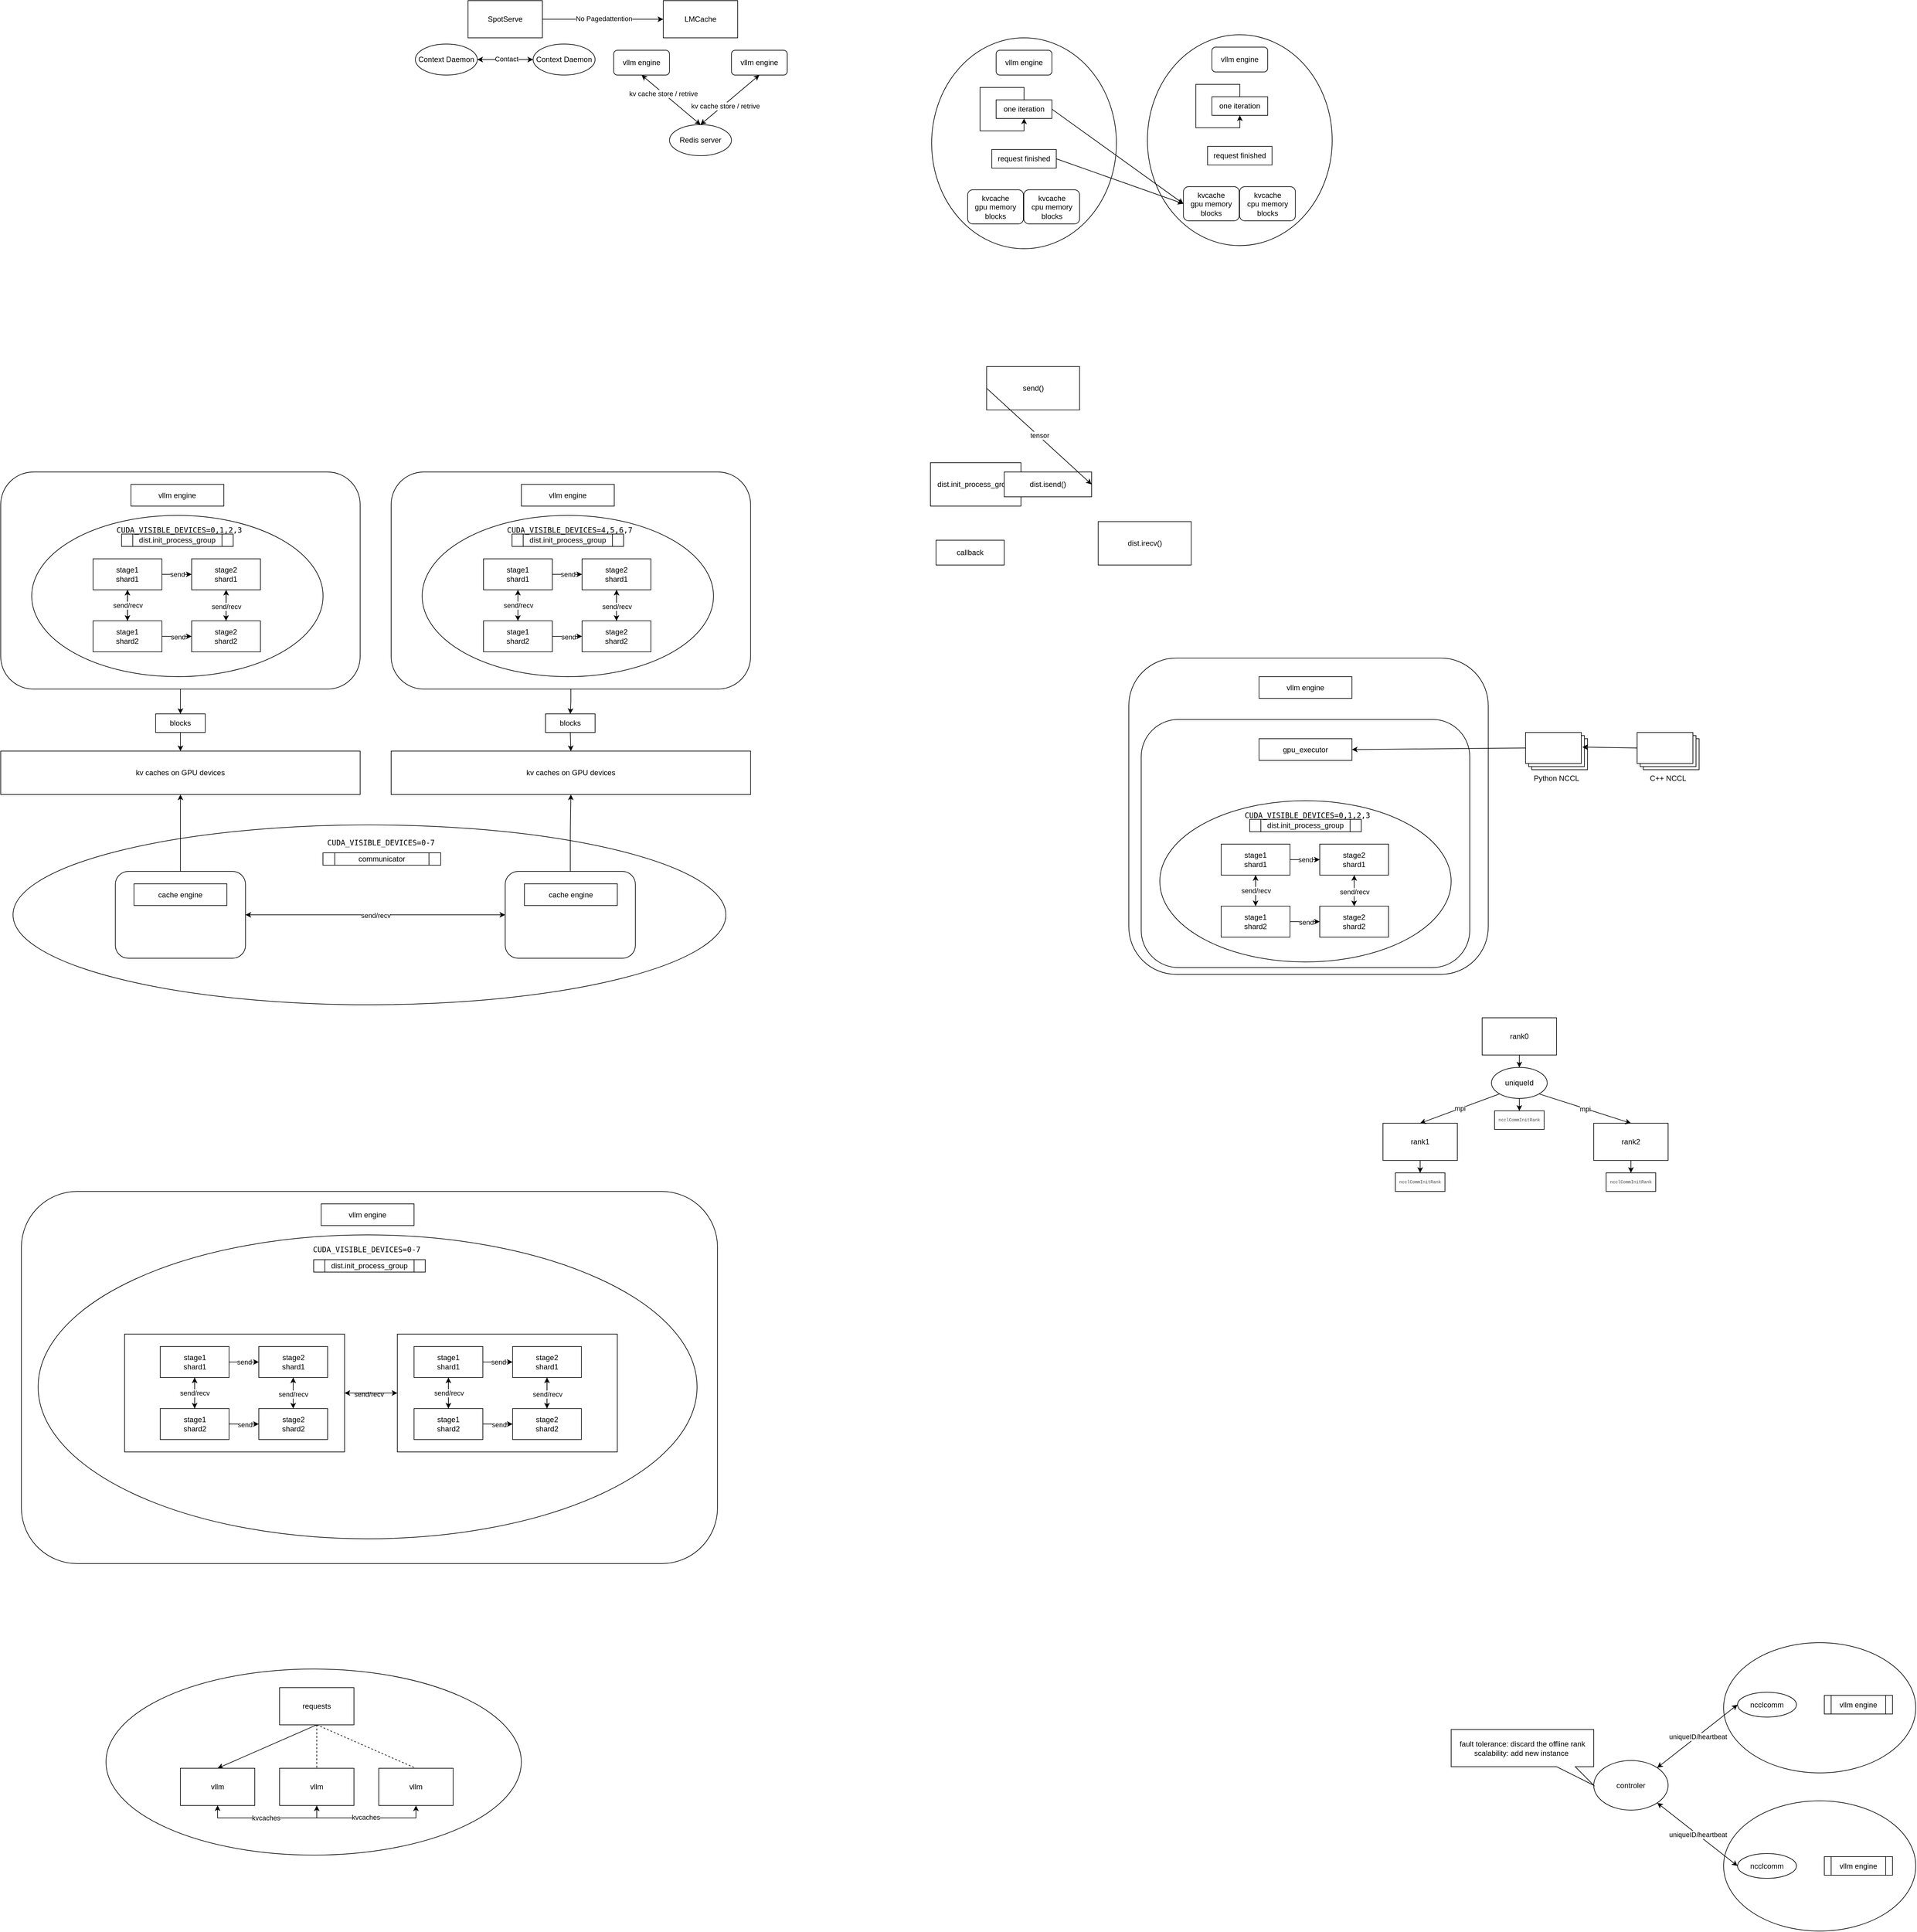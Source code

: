 <mxfile version="24.7.17" pages="3">
  <diagram name="第 1 页" id="1A1ezNnZrUYVsp3Wh6N2">
    <mxGraphModel dx="1671" dy="496" grid="1" gridSize="10" guides="1" tooltips="1" connect="1" arrows="1" fold="1" page="1" pageScale="1" pageWidth="827" pageHeight="1169" math="0" shadow="0">
      <root>
        <mxCell id="0" />
        <mxCell id="1" parent="0" />
        <mxCell id="zSxmJaPD-63I0w1NW2Ny-1" value="" style="ellipse;whiteSpace=wrap;html=1;" vertex="1" parent="1">
          <mxGeometry x="791.9" y="340" width="298.09" height="340" as="geometry" />
        </mxCell>
        <mxCell id="FpaZY4VgzPgLUHwjwygb-2" value="" style="rounded=1;whiteSpace=wrap;html=1;container=0;" parent="1" vertex="1">
          <mxGeometry x="1110" y="1340" width="579.84" height="510" as="geometry" />
        </mxCell>
        <mxCell id="FpaZY4VgzPgLUHwjwygb-21" value="" style="rounded=1;whiteSpace=wrap;html=1;container=0;" parent="1" vertex="1">
          <mxGeometry x="1130" y="1439" width="530" height="400" as="geometry" />
        </mxCell>
        <mxCell id="QoOzA8e9ZO23qS47UeTK-96" value="" style="rounded=1;whiteSpace=wrap;html=1;" parent="1" vertex="1">
          <mxGeometry x="-676.5" y="2200" width="1123" height="600" as="geometry" />
        </mxCell>
        <mxCell id="QoOzA8e9ZO23qS47UeTK-97" value="" style="ellipse;whiteSpace=wrap;html=1;" parent="1" vertex="1">
          <mxGeometry x="-649.5" y="2270" width="1063" height="490" as="geometry" />
        </mxCell>
        <mxCell id="QoOzA8e9ZO23qS47UeTK-152" style="edgeStyle=orthogonalEdgeStyle;rounded=0;orthogonalLoop=1;jettySize=auto;html=1;exitX=0;exitY=0.5;exitDx=0;exitDy=0;entryX=1;entryY=0.5;entryDx=0;entryDy=0;" parent="1" source="QoOzA8e9ZO23qS47UeTK-150" target="QoOzA8e9ZO23qS47UeTK-149" edge="1">
          <mxGeometry relative="1" as="geometry" />
        </mxCell>
        <mxCell id="QoOzA8e9ZO23qS47UeTK-153" value="send/recv" style="edgeLabel;html=1;align=center;verticalAlign=middle;resizable=0;points=[];" parent="QoOzA8e9ZO23qS47UeTK-152" vertex="1" connectable="0">
          <mxGeometry x="0.083" y="2" relative="1" as="geometry">
            <mxPoint as="offset" />
          </mxGeometry>
        </mxCell>
        <mxCell id="QoOzA8e9ZO23qS47UeTK-150" value="" style="rounded=0;whiteSpace=wrap;html=1;" parent="1" vertex="1">
          <mxGeometry x="-70" y="2430" width="354.84" height="190" as="geometry" />
        </mxCell>
        <mxCell id="QoOzA8e9ZO23qS47UeTK-155" style="edgeStyle=orthogonalEdgeStyle;rounded=0;orthogonalLoop=1;jettySize=auto;html=1;exitX=1;exitY=0.5;exitDx=0;exitDy=0;entryX=0;entryY=0.5;entryDx=0;entryDy=0;" parent="1" source="QoOzA8e9ZO23qS47UeTK-149" target="QoOzA8e9ZO23qS47UeTK-150" edge="1">
          <mxGeometry relative="1" as="geometry" />
        </mxCell>
        <mxCell id="QoOzA8e9ZO23qS47UeTK-149" value="" style="rounded=0;whiteSpace=wrap;html=1;" parent="1" vertex="1">
          <mxGeometry x="-510" y="2430" width="354.84" height="190" as="geometry" />
        </mxCell>
        <mxCell id="QoOzA8e9ZO23qS47UeTK-87" value="" style="ellipse;whiteSpace=wrap;html=1;" parent="1" vertex="1">
          <mxGeometry x="-690" y="1609" width="1150" height="290" as="geometry" />
        </mxCell>
        <mxCell id="zwm5u5BpOsFMlTVITZIZ-1" value="SpotServe" style="rounded=0;whiteSpace=wrap;html=1;" parent="1" vertex="1">
          <mxGeometry x="44" y="280" width="120" height="60" as="geometry" />
        </mxCell>
        <mxCell id="zwm5u5BpOsFMlTVITZIZ-2" value="Context Daemon" style="ellipse;whiteSpace=wrap;html=1;rounded=0;" parent="1" vertex="1">
          <mxGeometry x="-41" y="350" width="100" height="50" as="geometry" />
        </mxCell>
        <mxCell id="zwm5u5BpOsFMlTVITZIZ-4" value="LMCache" style="rounded=0;whiteSpace=wrap;html=1;" parent="1" vertex="1">
          <mxGeometry x="359" y="280" width="120" height="60" as="geometry" />
        </mxCell>
        <mxCell id="zwm5u5BpOsFMlTVITZIZ-5" value="" style="endArrow=classic;html=1;rounded=0;exitX=1;exitY=0.5;exitDx=0;exitDy=0;entryX=0;entryY=0.5;entryDx=0;entryDy=0;" parent="1" source="zwm5u5BpOsFMlTVITZIZ-1" target="zwm5u5BpOsFMlTVITZIZ-4" edge="1">
          <mxGeometry width="50" height="50" relative="1" as="geometry">
            <mxPoint x="489" y="370" as="sourcePoint" />
            <mxPoint x="539" y="320" as="targetPoint" />
          </mxGeometry>
        </mxCell>
        <mxCell id="zwm5u5BpOsFMlTVITZIZ-6" value="No Pagedattention" style="edgeLabel;html=1;align=center;verticalAlign=middle;resizable=0;points=[];" parent="zwm5u5BpOsFMlTVITZIZ-5" vertex="1" connectable="0">
          <mxGeometry x="0.017" y="1" relative="1" as="geometry">
            <mxPoint as="offset" />
          </mxGeometry>
        </mxCell>
        <mxCell id="zwm5u5BpOsFMlTVITZIZ-7" value="Context Daemon" style="ellipse;whiteSpace=wrap;html=1;rounded=0;" parent="1" vertex="1">
          <mxGeometry x="149" y="350" width="100" height="50" as="geometry" />
        </mxCell>
        <mxCell id="zwm5u5BpOsFMlTVITZIZ-9" value="" style="endArrow=classic;startArrow=classic;html=1;rounded=0;exitX=1;exitY=0.5;exitDx=0;exitDy=0;entryX=0;entryY=0.5;entryDx=0;entryDy=0;" parent="1" source="zwm5u5BpOsFMlTVITZIZ-2" target="zwm5u5BpOsFMlTVITZIZ-7" edge="1">
          <mxGeometry width="50" height="50" relative="1" as="geometry">
            <mxPoint x="269" y="360" as="sourcePoint" />
            <mxPoint x="319" y="310" as="targetPoint" />
          </mxGeometry>
        </mxCell>
        <mxCell id="zwm5u5BpOsFMlTVITZIZ-10" value="Contact" style="edgeLabel;html=1;align=center;verticalAlign=middle;resizable=0;points=[];" parent="zwm5u5BpOsFMlTVITZIZ-9" vertex="1" connectable="0">
          <mxGeometry x="0.034" y="1" relative="1" as="geometry">
            <mxPoint as="offset" />
          </mxGeometry>
        </mxCell>
        <mxCell id="zwm5u5BpOsFMlTVITZIZ-11" value="Redis server" style="ellipse;whiteSpace=wrap;html=1;rounded=0;" parent="1" vertex="1">
          <mxGeometry x="369" y="480" width="100" height="50" as="geometry" />
        </mxCell>
        <mxCell id="zwm5u5BpOsFMlTVITZIZ-15" value="vllm engine" style="rounded=1;whiteSpace=wrap;html=1;" parent="1" vertex="1">
          <mxGeometry x="279" y="360" width="90" height="40" as="geometry" />
        </mxCell>
        <mxCell id="zwm5u5BpOsFMlTVITZIZ-16" value="vllm engine" style="rounded=1;whiteSpace=wrap;html=1;" parent="1" vertex="1">
          <mxGeometry x="469" y="360" width="90" height="40" as="geometry" />
        </mxCell>
        <mxCell id="zwm5u5BpOsFMlTVITZIZ-24" value="vllm engine" style="rounded=1;whiteSpace=wrap;html=1;" parent="1" vertex="1">
          <mxGeometry x="895.95" y="360" width="90" height="40" as="geometry" />
        </mxCell>
        <mxCell id="zwm5u5BpOsFMlTVITZIZ-25" value="&lt;div&gt;kvcache&lt;/div&gt;gpu memory blocks" style="rounded=1;whiteSpace=wrap;html=1;" parent="1" vertex="1">
          <mxGeometry x="850" y="585" width="90" height="55" as="geometry" />
        </mxCell>
        <mxCell id="zwm5u5BpOsFMlTVITZIZ-30" value="" style="endArrow=classic;startArrow=classic;html=1;rounded=0;exitX=0.5;exitY=1;exitDx=0;exitDy=0;entryX=0.5;entryY=0;entryDx=0;entryDy=0;" parent="1" source="zwm5u5BpOsFMlTVITZIZ-15" target="zwm5u5BpOsFMlTVITZIZ-11" edge="1">
          <mxGeometry width="50" height="50" relative="1" as="geometry">
            <mxPoint x="639" y="460" as="sourcePoint" />
            <mxPoint x="689" y="410" as="targetPoint" />
          </mxGeometry>
        </mxCell>
        <mxCell id="zwm5u5BpOsFMlTVITZIZ-31" value="kv cache store / retrive" style="edgeLabel;html=1;align=center;verticalAlign=middle;resizable=0;points=[];" parent="zwm5u5BpOsFMlTVITZIZ-30" vertex="1" connectable="0">
          <mxGeometry x="-0.029" y="-1" relative="1" as="geometry">
            <mxPoint x="-11" y="-10" as="offset" />
          </mxGeometry>
        </mxCell>
        <mxCell id="zwm5u5BpOsFMlTVITZIZ-32" value="" style="endArrow=classic;startArrow=classic;html=1;rounded=0;exitX=0.5;exitY=1;exitDx=0;exitDy=0;entryX=0.5;entryY=0;entryDx=0;entryDy=0;" parent="1" source="zwm5u5BpOsFMlTVITZIZ-16" target="zwm5u5BpOsFMlTVITZIZ-11" edge="1">
          <mxGeometry width="50" height="50" relative="1" as="geometry">
            <mxPoint x="334" y="410" as="sourcePoint" />
            <mxPoint x="419" y="460" as="targetPoint" />
          </mxGeometry>
        </mxCell>
        <mxCell id="zwm5u5BpOsFMlTVITZIZ-33" value="kv cache store / retrive" style="edgeLabel;html=1;align=center;verticalAlign=middle;resizable=0;points=[];" parent="zwm5u5BpOsFMlTVITZIZ-32" vertex="1" connectable="0">
          <mxGeometry x="-0.029" y="-1" relative="1" as="geometry">
            <mxPoint x="-8" y="12" as="offset" />
          </mxGeometry>
        </mxCell>
        <mxCell id="VFmDMHkjii5PPxK0dxnN-2" value="dist.init_process_group" style="whiteSpace=wrap;html=1;rounded=0;" parent="1" vertex="1">
          <mxGeometry x="790" y="1025" width="146" height="70" as="geometry" />
        </mxCell>
        <mxCell id="VFmDMHkjii5PPxK0dxnN-4" value="dist.isend()" style="whiteSpace=wrap;html=1;rounded=0;" parent="1" vertex="1">
          <mxGeometry x="909" y="1040" width="141" height="40" as="geometry" />
        </mxCell>
        <mxCell id="VFmDMHkjii5PPxK0dxnN-6" value="dist.i&lt;span style=&quot;background-color: initial;&quot;&gt;recv()&lt;/span&gt;" style="whiteSpace=wrap;html=1;rounded=0;" parent="1" vertex="1">
          <mxGeometry x="1060.61" y="1120" width="150" height="70" as="geometry" />
        </mxCell>
        <mxCell id="VFmDMHkjii5PPxK0dxnN-7" value="send()" style="whiteSpace=wrap;html=1;rounded=0;" parent="1" vertex="1">
          <mxGeometry x="880.61" y="870" width="150" height="70" as="geometry" />
        </mxCell>
        <mxCell id="VFmDMHkjii5PPxK0dxnN-10" value="callback" style="whiteSpace=wrap;html=1;rounded=0;" parent="1" vertex="1">
          <mxGeometry x="799" y="1150" width="110" height="40" as="geometry" />
        </mxCell>
        <mxCell id="VFmDMHkjii5PPxK0dxnN-11" value="" style="endArrow=classic;html=1;rounded=0;entryX=1;entryY=0.5;entryDx=0;entryDy=0;exitX=0;exitY=0.5;exitDx=0;exitDy=0;" parent="1" source="VFmDMHkjii5PPxK0dxnN-7" target="VFmDMHkjii5PPxK0dxnN-4" edge="1">
          <mxGeometry width="50" height="50" relative="1" as="geometry">
            <mxPoint x="770.61" y="1080" as="sourcePoint" />
            <mxPoint x="820.61" y="1030" as="targetPoint" />
          </mxGeometry>
        </mxCell>
        <mxCell id="VFmDMHkjii5PPxK0dxnN-12" value="tensor" style="edgeLabel;html=1;align=center;verticalAlign=middle;resizable=0;points=[];" parent="VFmDMHkjii5PPxK0dxnN-11" vertex="1" connectable="0">
          <mxGeometry x="-0.005" y="1" relative="1" as="geometry">
            <mxPoint as="offset" />
          </mxGeometry>
        </mxCell>
        <mxCell id="QoOzA8e9ZO23qS47UeTK-22" value="" style="group" parent="1" vertex="1" connectable="0">
          <mxGeometry x="-709.84" y="1040" width="579.84" height="350" as="geometry" />
        </mxCell>
        <mxCell id="QoOzA8e9ZO23qS47UeTK-14" value="" style="rounded=1;whiteSpace=wrap;html=1;" parent="QoOzA8e9ZO23qS47UeTK-22" vertex="1">
          <mxGeometry width="579.84" height="350" as="geometry" />
        </mxCell>
        <mxCell id="QoOzA8e9ZO23qS47UeTK-4" value="" style="ellipse;whiteSpace=wrap;html=1;" parent="QoOzA8e9ZO23qS47UeTK-22" vertex="1">
          <mxGeometry x="50" y="70" width="470" height="260" as="geometry" />
        </mxCell>
        <mxCell id="VFmDMHkjii5PPxK0dxnN-1" value="vllm engine" style="rounded=0;whiteSpace=wrap;html=1;" parent="QoOzA8e9ZO23qS47UeTK-22" vertex="1">
          <mxGeometry x="210.08" y="20" width="149.84" height="35" as="geometry" />
        </mxCell>
        <mxCell id="QoOzA8e9ZO23qS47UeTK-8" style="edgeStyle=orthogonalEdgeStyle;rounded=0;orthogonalLoop=1;jettySize=auto;html=1;exitX=0.5;exitY=1;exitDx=0;exitDy=0;entryX=0.5;entryY=0;entryDx=0;entryDy=0;" parent="QoOzA8e9ZO23qS47UeTK-22" source="VFmDMHkjii5PPxK0dxnN-5" target="QoOzA8e9ZO23qS47UeTK-2" edge="1">
          <mxGeometry relative="1" as="geometry" />
        </mxCell>
        <mxCell id="QoOzA8e9ZO23qS47UeTK-19" style="edgeStyle=orthogonalEdgeStyle;rounded=0;orthogonalLoop=1;jettySize=auto;html=1;exitX=1;exitY=0.5;exitDx=0;exitDy=0;entryX=0;entryY=0.5;entryDx=0;entryDy=0;" parent="QoOzA8e9ZO23qS47UeTK-22" source="VFmDMHkjii5PPxK0dxnN-5" target="QoOzA8e9ZO23qS47UeTK-1" edge="1">
          <mxGeometry relative="1" as="geometry" />
        </mxCell>
        <mxCell id="QoOzA8e9ZO23qS47UeTK-20" value="send" style="edgeLabel;html=1;align=center;verticalAlign=middle;resizable=0;points=[];" parent="QoOzA8e9ZO23qS47UeTK-19" vertex="1" connectable="0">
          <mxGeometry x="0.017" relative="1" as="geometry">
            <mxPoint as="offset" />
          </mxGeometry>
        </mxCell>
        <mxCell id="VFmDMHkjii5PPxK0dxnN-5" value="stage1&lt;div&gt;shard1&lt;/div&gt;" style="whiteSpace=wrap;html=1;rounded=0;" parent="QoOzA8e9ZO23qS47UeTK-22" vertex="1">
          <mxGeometry x="149" y="140" width="111" height="50" as="geometry" />
        </mxCell>
        <mxCell id="QoOzA8e9ZO23qS47UeTK-12" style="edgeStyle=orthogonalEdgeStyle;rounded=0;orthogonalLoop=1;jettySize=auto;html=1;exitX=0.5;exitY=1;exitDx=0;exitDy=0;entryX=0.5;entryY=0;entryDx=0;entryDy=0;" parent="QoOzA8e9ZO23qS47UeTK-22" source="QoOzA8e9ZO23qS47UeTK-1" target="QoOzA8e9ZO23qS47UeTK-3" edge="1">
          <mxGeometry relative="1" as="geometry" />
        </mxCell>
        <mxCell id="QoOzA8e9ZO23qS47UeTK-1" value="stage2&lt;div&gt;shard1&lt;/div&gt;" style="whiteSpace=wrap;html=1;rounded=0;" parent="QoOzA8e9ZO23qS47UeTK-22" vertex="1">
          <mxGeometry x="308" y="140" width="111" height="50" as="geometry" />
        </mxCell>
        <mxCell id="QoOzA8e9ZO23qS47UeTK-9" style="edgeStyle=orthogonalEdgeStyle;rounded=0;orthogonalLoop=1;jettySize=auto;html=1;exitX=0.5;exitY=0;exitDx=0;exitDy=0;entryX=0.5;entryY=1;entryDx=0;entryDy=0;" parent="QoOzA8e9ZO23qS47UeTK-22" source="QoOzA8e9ZO23qS47UeTK-2" target="VFmDMHkjii5PPxK0dxnN-5" edge="1">
          <mxGeometry relative="1" as="geometry" />
        </mxCell>
        <mxCell id="QoOzA8e9ZO23qS47UeTK-16" value="send/recv" style="edgeLabel;html=1;align=center;verticalAlign=middle;resizable=0;points=[];" parent="QoOzA8e9ZO23qS47UeTK-9" vertex="1" connectable="0">
          <mxGeometry x="0.004" relative="1" as="geometry">
            <mxPoint as="offset" />
          </mxGeometry>
        </mxCell>
        <mxCell id="QoOzA8e9ZO23qS47UeTK-10" style="edgeStyle=orthogonalEdgeStyle;rounded=0;orthogonalLoop=1;jettySize=auto;html=1;exitX=1;exitY=0.5;exitDx=0;exitDy=0;entryX=0;entryY=0.5;entryDx=0;entryDy=0;" parent="QoOzA8e9ZO23qS47UeTK-22" source="QoOzA8e9ZO23qS47UeTK-2" target="QoOzA8e9ZO23qS47UeTK-3" edge="1">
          <mxGeometry relative="1" as="geometry" />
        </mxCell>
        <mxCell id="QoOzA8e9ZO23qS47UeTK-21" value="send" style="edgeLabel;html=1;align=center;verticalAlign=middle;resizable=0;points=[];" parent="QoOzA8e9ZO23qS47UeTK-10" vertex="1" connectable="0">
          <mxGeometry x="0.065" y="-1" relative="1" as="geometry">
            <mxPoint as="offset" />
          </mxGeometry>
        </mxCell>
        <mxCell id="QoOzA8e9ZO23qS47UeTK-2" value="stage1&lt;div&gt;shard2&lt;/div&gt;" style="whiteSpace=wrap;html=1;rounded=0;" parent="QoOzA8e9ZO23qS47UeTK-22" vertex="1">
          <mxGeometry x="149" y="240" width="111" height="50" as="geometry" />
        </mxCell>
        <mxCell id="QoOzA8e9ZO23qS47UeTK-13" style="edgeStyle=orthogonalEdgeStyle;rounded=0;orthogonalLoop=1;jettySize=auto;html=1;exitX=0.5;exitY=0;exitDx=0;exitDy=0;" parent="QoOzA8e9ZO23qS47UeTK-22" source="QoOzA8e9ZO23qS47UeTK-3" edge="1">
          <mxGeometry relative="1" as="geometry">
            <mxPoint x="363.64" y="190" as="targetPoint" />
          </mxGeometry>
        </mxCell>
        <mxCell id="QoOzA8e9ZO23qS47UeTK-17" value="send/recv" style="edgeLabel;html=1;align=center;verticalAlign=middle;resizable=0;points=[];" parent="QoOzA8e9ZO23qS47UeTK-13" vertex="1" connectable="0">
          <mxGeometry x="-0.085" relative="1" as="geometry">
            <mxPoint as="offset" />
          </mxGeometry>
        </mxCell>
        <mxCell id="QoOzA8e9ZO23qS47UeTK-3" value="stage2&lt;div&gt;shard2&lt;/div&gt;" style="whiteSpace=wrap;html=1;rounded=0;" parent="QoOzA8e9ZO23qS47UeTK-22" vertex="1">
          <mxGeometry x="308" y="240" width="111" height="50" as="geometry" />
        </mxCell>
        <mxCell id="QoOzA8e9ZO23qS47UeTK-5" value="dist.init_process_group" style="shape=process;whiteSpace=wrap;html=1;backgroundOutline=1;" parent="QoOzA8e9ZO23qS47UeTK-22" vertex="1">
          <mxGeometry x="195" y="100" width="180" height="20" as="geometry" />
        </mxCell>
        <mxCell id="QoOzA8e9ZO23qS47UeTK-92" value="&lt;code&gt;CUDA_VISIBLE_DEVICES=0,1,2,3&lt;/code&gt;" style="text;whiteSpace=wrap;html=1;" parent="QoOzA8e9ZO23qS47UeTK-22" vertex="1">
          <mxGeometry x="184.92" y="80" width="210" height="30" as="geometry" />
        </mxCell>
        <mxCell id="QoOzA8e9ZO23qS47UeTK-23" value="" style="group" parent="1" vertex="1" connectable="0">
          <mxGeometry x="-80" y="1040" width="579.84" height="350" as="geometry" />
        </mxCell>
        <mxCell id="QoOzA8e9ZO23qS47UeTK-24" value="" style="rounded=1;whiteSpace=wrap;html=1;" parent="QoOzA8e9ZO23qS47UeTK-23" vertex="1">
          <mxGeometry width="579.84" height="350" as="geometry" />
        </mxCell>
        <mxCell id="QoOzA8e9ZO23qS47UeTK-25" value="" style="ellipse;whiteSpace=wrap;html=1;" parent="QoOzA8e9ZO23qS47UeTK-23" vertex="1">
          <mxGeometry x="50" y="70" width="470" height="260" as="geometry" />
        </mxCell>
        <mxCell id="QoOzA8e9ZO23qS47UeTK-26" value="vllm engine" style="rounded=0;whiteSpace=wrap;html=1;" parent="QoOzA8e9ZO23qS47UeTK-23" vertex="1">
          <mxGeometry x="210.08" y="20" width="149.84" height="35" as="geometry" />
        </mxCell>
        <mxCell id="QoOzA8e9ZO23qS47UeTK-27" style="edgeStyle=orthogonalEdgeStyle;rounded=0;orthogonalLoop=1;jettySize=auto;html=1;exitX=0.5;exitY=1;exitDx=0;exitDy=0;entryX=0.5;entryY=0;entryDx=0;entryDy=0;" parent="QoOzA8e9ZO23qS47UeTK-23" source="QoOzA8e9ZO23qS47UeTK-30" target="QoOzA8e9ZO23qS47UeTK-37" edge="1">
          <mxGeometry relative="1" as="geometry" />
        </mxCell>
        <mxCell id="QoOzA8e9ZO23qS47UeTK-28" style="edgeStyle=orthogonalEdgeStyle;rounded=0;orthogonalLoop=1;jettySize=auto;html=1;exitX=1;exitY=0.5;exitDx=0;exitDy=0;entryX=0;entryY=0.5;entryDx=0;entryDy=0;" parent="QoOzA8e9ZO23qS47UeTK-23" source="QoOzA8e9ZO23qS47UeTK-30" target="QoOzA8e9ZO23qS47UeTK-32" edge="1">
          <mxGeometry relative="1" as="geometry" />
        </mxCell>
        <mxCell id="QoOzA8e9ZO23qS47UeTK-29" value="send" style="edgeLabel;html=1;align=center;verticalAlign=middle;resizable=0;points=[];" parent="QoOzA8e9ZO23qS47UeTK-28" vertex="1" connectable="0">
          <mxGeometry x="0.017" relative="1" as="geometry">
            <mxPoint as="offset" />
          </mxGeometry>
        </mxCell>
        <mxCell id="QoOzA8e9ZO23qS47UeTK-30" value="stage1&lt;div&gt;shard1&lt;/div&gt;" style="whiteSpace=wrap;html=1;rounded=0;" parent="QoOzA8e9ZO23qS47UeTK-23" vertex="1">
          <mxGeometry x="149" y="140" width="111" height="50" as="geometry" />
        </mxCell>
        <mxCell id="QoOzA8e9ZO23qS47UeTK-31" style="edgeStyle=orthogonalEdgeStyle;rounded=0;orthogonalLoop=1;jettySize=auto;html=1;exitX=0.5;exitY=1;exitDx=0;exitDy=0;entryX=0.5;entryY=0;entryDx=0;entryDy=0;" parent="QoOzA8e9ZO23qS47UeTK-23" source="QoOzA8e9ZO23qS47UeTK-32" target="QoOzA8e9ZO23qS47UeTK-40" edge="1">
          <mxGeometry relative="1" as="geometry" />
        </mxCell>
        <mxCell id="QoOzA8e9ZO23qS47UeTK-32" value="stage2&lt;div&gt;shard1&lt;/div&gt;" style="whiteSpace=wrap;html=1;rounded=0;" parent="QoOzA8e9ZO23qS47UeTK-23" vertex="1">
          <mxGeometry x="308" y="140" width="111" height="50" as="geometry" />
        </mxCell>
        <mxCell id="QoOzA8e9ZO23qS47UeTK-33" style="edgeStyle=orthogonalEdgeStyle;rounded=0;orthogonalLoop=1;jettySize=auto;html=1;exitX=0.5;exitY=0;exitDx=0;exitDy=0;entryX=0.5;entryY=1;entryDx=0;entryDy=0;" parent="QoOzA8e9ZO23qS47UeTK-23" source="QoOzA8e9ZO23qS47UeTK-37" target="QoOzA8e9ZO23qS47UeTK-30" edge="1">
          <mxGeometry relative="1" as="geometry" />
        </mxCell>
        <mxCell id="QoOzA8e9ZO23qS47UeTK-34" value="send/recv" style="edgeLabel;html=1;align=center;verticalAlign=middle;resizable=0;points=[];" parent="QoOzA8e9ZO23qS47UeTK-33" vertex="1" connectable="0">
          <mxGeometry x="0.004" relative="1" as="geometry">
            <mxPoint as="offset" />
          </mxGeometry>
        </mxCell>
        <mxCell id="QoOzA8e9ZO23qS47UeTK-35" style="edgeStyle=orthogonalEdgeStyle;rounded=0;orthogonalLoop=1;jettySize=auto;html=1;exitX=1;exitY=0.5;exitDx=0;exitDy=0;entryX=0;entryY=0.5;entryDx=0;entryDy=0;" parent="QoOzA8e9ZO23qS47UeTK-23" source="QoOzA8e9ZO23qS47UeTK-37" target="QoOzA8e9ZO23qS47UeTK-40" edge="1">
          <mxGeometry relative="1" as="geometry" />
        </mxCell>
        <mxCell id="QoOzA8e9ZO23qS47UeTK-36" value="send" style="edgeLabel;html=1;align=center;verticalAlign=middle;resizable=0;points=[];" parent="QoOzA8e9ZO23qS47UeTK-35" vertex="1" connectable="0">
          <mxGeometry x="0.065" y="-1" relative="1" as="geometry">
            <mxPoint as="offset" />
          </mxGeometry>
        </mxCell>
        <mxCell id="QoOzA8e9ZO23qS47UeTK-37" value="stage1&lt;div&gt;shard2&lt;/div&gt;" style="whiteSpace=wrap;html=1;rounded=0;" parent="QoOzA8e9ZO23qS47UeTK-23" vertex="1">
          <mxGeometry x="149" y="240" width="111" height="50" as="geometry" />
        </mxCell>
        <mxCell id="QoOzA8e9ZO23qS47UeTK-38" style="edgeStyle=orthogonalEdgeStyle;rounded=0;orthogonalLoop=1;jettySize=auto;html=1;exitX=0.5;exitY=0;exitDx=0;exitDy=0;" parent="QoOzA8e9ZO23qS47UeTK-23" source="QoOzA8e9ZO23qS47UeTK-40" edge="1">
          <mxGeometry relative="1" as="geometry">
            <mxPoint x="363.64" y="190" as="targetPoint" />
          </mxGeometry>
        </mxCell>
        <mxCell id="QoOzA8e9ZO23qS47UeTK-39" value="send/recv" style="edgeLabel;html=1;align=center;verticalAlign=middle;resizable=0;points=[];" parent="QoOzA8e9ZO23qS47UeTK-38" vertex="1" connectable="0">
          <mxGeometry x="-0.085" relative="1" as="geometry">
            <mxPoint as="offset" />
          </mxGeometry>
        </mxCell>
        <mxCell id="QoOzA8e9ZO23qS47UeTK-40" value="stage2&lt;div&gt;shard2&lt;/div&gt;" style="whiteSpace=wrap;html=1;rounded=0;" parent="QoOzA8e9ZO23qS47UeTK-23" vertex="1">
          <mxGeometry x="308" y="240" width="111" height="50" as="geometry" />
        </mxCell>
        <mxCell id="QoOzA8e9ZO23qS47UeTK-41" value="dist.init_process_group" style="shape=process;whiteSpace=wrap;html=1;backgroundOutline=1;" parent="QoOzA8e9ZO23qS47UeTK-23" vertex="1">
          <mxGeometry x="195" y="100" width="180" height="20" as="geometry" />
        </mxCell>
        <mxCell id="QoOzA8e9ZO23qS47UeTK-93" value="&lt;code&gt;CUDA_VISIBLE_DEVICES=4,5,6,7&lt;/code&gt;" style="text;whiteSpace=wrap;html=1;" parent="QoOzA8e9ZO23qS47UeTK-23" vertex="1">
          <mxGeometry x="184.92" y="80" width="210" height="30" as="geometry" />
        </mxCell>
        <mxCell id="QoOzA8e9ZO23qS47UeTK-42" value="kv caches on GPU devices" style="rounded=0;whiteSpace=wrap;html=1;" parent="1" vertex="1">
          <mxGeometry x="-709.84" y="1490" width="579.84" height="70" as="geometry" />
        </mxCell>
        <mxCell id="QoOzA8e9ZO23qS47UeTK-43" value="kv caches on GPU devices" style="rounded=0;whiteSpace=wrap;html=1;" parent="1" vertex="1">
          <mxGeometry x="-80" y="1490" width="579.84" height="70" as="geometry" />
        </mxCell>
        <mxCell id="QoOzA8e9ZO23qS47UeTK-74" style="edgeStyle=orthogonalEdgeStyle;rounded=0;orthogonalLoop=1;jettySize=auto;html=1;exitX=0.5;exitY=0;exitDx=0;exitDy=0;entryX=0.5;entryY=1;entryDx=0;entryDy=0;" parent="1" source="QoOzA8e9ZO23qS47UeTK-45" target="QoOzA8e9ZO23qS47UeTK-42" edge="1">
          <mxGeometry relative="1" as="geometry" />
        </mxCell>
        <mxCell id="QoOzA8e9ZO23qS47UeTK-88" style="edgeStyle=orthogonalEdgeStyle;rounded=0;orthogonalLoop=1;jettySize=auto;html=1;exitX=1;exitY=0.5;exitDx=0;exitDy=0;entryX=0;entryY=0.5;entryDx=0;entryDy=0;" parent="1" source="QoOzA8e9ZO23qS47UeTK-45" target="QoOzA8e9ZO23qS47UeTK-84" edge="1">
          <mxGeometry relative="1" as="geometry" />
        </mxCell>
        <mxCell id="QoOzA8e9ZO23qS47UeTK-45" value="" style="rounded=1;whiteSpace=wrap;html=1;" parent="1" vertex="1">
          <mxGeometry x="-524.92" y="1684" width="210" height="140" as="geometry" />
        </mxCell>
        <mxCell id="QoOzA8e9ZO23qS47UeTK-66" value="cache engine" style="rounded=0;whiteSpace=wrap;html=1;" parent="1" vertex="1">
          <mxGeometry x="-494.84" y="1704" width="149.84" height="35" as="geometry" />
        </mxCell>
        <mxCell id="QoOzA8e9ZO23qS47UeTK-73" style="edgeStyle=orthogonalEdgeStyle;rounded=0;orthogonalLoop=1;jettySize=auto;html=1;exitX=0.5;exitY=1;exitDx=0;exitDy=0;entryX=0.5;entryY=0;entryDx=0;entryDy=0;" parent="1" source="QoOzA8e9ZO23qS47UeTK-14" target="QoOzA8e9ZO23qS47UeTK-77" edge="1">
          <mxGeometry relative="1" as="geometry" />
        </mxCell>
        <mxCell id="QoOzA8e9ZO23qS47UeTK-76" style="edgeStyle=orthogonalEdgeStyle;rounded=0;orthogonalLoop=1;jettySize=auto;html=1;exitX=0.5;exitY=1;exitDx=0;exitDy=0;entryX=0.5;entryY=0;entryDx=0;entryDy=0;" parent="1" source="QoOzA8e9ZO23qS47UeTK-24" target="QoOzA8e9ZO23qS47UeTK-78" edge="1">
          <mxGeometry relative="1" as="geometry" />
        </mxCell>
        <mxCell id="QoOzA8e9ZO23qS47UeTK-79" style="edgeStyle=orthogonalEdgeStyle;rounded=0;orthogonalLoop=1;jettySize=auto;html=1;exitX=0.5;exitY=1;exitDx=0;exitDy=0;entryX=0.5;entryY=0;entryDx=0;entryDy=0;" parent="1" source="QoOzA8e9ZO23qS47UeTK-77" target="QoOzA8e9ZO23qS47UeTK-42" edge="1">
          <mxGeometry relative="1" as="geometry" />
        </mxCell>
        <mxCell id="QoOzA8e9ZO23qS47UeTK-77" value="blocks" style="rounded=0;whiteSpace=wrap;html=1;" parent="1" vertex="1">
          <mxGeometry x="-459.92" y="1430" width="80" height="30" as="geometry" />
        </mxCell>
        <mxCell id="QoOzA8e9ZO23qS47UeTK-80" style="edgeStyle=orthogonalEdgeStyle;rounded=0;orthogonalLoop=1;jettySize=auto;html=1;exitX=0.5;exitY=1;exitDx=0;exitDy=0;entryX=0.5;entryY=0;entryDx=0;entryDy=0;" parent="1" source="QoOzA8e9ZO23qS47UeTK-78" target="QoOzA8e9ZO23qS47UeTK-43" edge="1">
          <mxGeometry relative="1" as="geometry" />
        </mxCell>
        <mxCell id="QoOzA8e9ZO23qS47UeTK-78" value="blocks" style="rounded=0;whiteSpace=wrap;html=1;" parent="1" vertex="1">
          <mxGeometry x="169.0" y="1430" width="80" height="30" as="geometry" />
        </mxCell>
        <mxCell id="QoOzA8e9ZO23qS47UeTK-86" style="edgeStyle=orthogonalEdgeStyle;rounded=0;orthogonalLoop=1;jettySize=auto;html=1;exitX=0.5;exitY=0;exitDx=0;exitDy=0;entryX=0.5;entryY=1;entryDx=0;entryDy=0;" parent="1" source="QoOzA8e9ZO23qS47UeTK-84" target="QoOzA8e9ZO23qS47UeTK-43" edge="1">
          <mxGeometry relative="1" as="geometry" />
        </mxCell>
        <mxCell id="QoOzA8e9ZO23qS47UeTK-89" style="edgeStyle=orthogonalEdgeStyle;rounded=0;orthogonalLoop=1;jettySize=auto;html=1;exitX=0;exitY=0.5;exitDx=0;exitDy=0;entryX=1;entryY=0.5;entryDx=0;entryDy=0;" parent="1" source="QoOzA8e9ZO23qS47UeTK-84" target="QoOzA8e9ZO23qS47UeTK-45" edge="1">
          <mxGeometry relative="1" as="geometry" />
        </mxCell>
        <mxCell id="QoOzA8e9ZO23qS47UeTK-90" value="send/recv" style="edgeLabel;html=1;align=center;verticalAlign=middle;resizable=0;points=[];" parent="QoOzA8e9ZO23qS47UeTK-89" vertex="1" connectable="0">
          <mxGeometry y="1" relative="1" as="geometry">
            <mxPoint as="offset" />
          </mxGeometry>
        </mxCell>
        <mxCell id="QoOzA8e9ZO23qS47UeTK-84" value="" style="rounded=1;whiteSpace=wrap;html=1;" parent="1" vertex="1">
          <mxGeometry x="104.0" y="1684" width="210" height="140" as="geometry" />
        </mxCell>
        <mxCell id="QoOzA8e9ZO23qS47UeTK-85" value="cache engine" style="rounded=0;whiteSpace=wrap;html=1;" parent="1" vertex="1">
          <mxGeometry x="135.0" y="1704" width="149.84" height="35" as="geometry" />
        </mxCell>
        <mxCell id="QoOzA8e9ZO23qS47UeTK-91" value="communicator" style="shape=process;whiteSpace=wrap;html=1;backgroundOutline=1;" parent="1" vertex="1">
          <mxGeometry x="-190" y="1654" width="190" height="20" as="geometry" />
        </mxCell>
        <mxCell id="QoOzA8e9ZO23qS47UeTK-94" value="&lt;code&gt;CUDA_VISIBLE_DEVICES=0-7&lt;/code&gt;" style="text;whiteSpace=wrap;html=1;" parent="1" vertex="1">
          <mxGeometry x="-185" y="1624" width="180" height="30" as="geometry" />
        </mxCell>
        <mxCell id="QoOzA8e9ZO23qS47UeTK-98" value="vllm engine" style="rounded=0;whiteSpace=wrap;html=1;" parent="1" vertex="1">
          <mxGeometry x="-192.92" y="2220" width="149.84" height="35" as="geometry" />
        </mxCell>
        <mxCell id="QoOzA8e9ZO23qS47UeTK-99" style="edgeStyle=orthogonalEdgeStyle;rounded=0;orthogonalLoop=1;jettySize=auto;html=1;exitX=0.5;exitY=1;exitDx=0;exitDy=0;entryX=0.5;entryY=0;entryDx=0;entryDy=0;" parent="1" source="QoOzA8e9ZO23qS47UeTK-102" target="QoOzA8e9ZO23qS47UeTK-109" edge="1">
          <mxGeometry relative="1" as="geometry" />
        </mxCell>
        <mxCell id="QoOzA8e9ZO23qS47UeTK-100" style="edgeStyle=orthogonalEdgeStyle;rounded=0;orthogonalLoop=1;jettySize=auto;html=1;exitX=1;exitY=0.5;exitDx=0;exitDy=0;entryX=0;entryY=0.5;entryDx=0;entryDy=0;" parent="1" source="QoOzA8e9ZO23qS47UeTK-102" target="QoOzA8e9ZO23qS47UeTK-104" edge="1">
          <mxGeometry relative="1" as="geometry" />
        </mxCell>
        <mxCell id="QoOzA8e9ZO23qS47UeTK-101" value="send" style="edgeLabel;html=1;align=center;verticalAlign=middle;resizable=0;points=[];" parent="QoOzA8e9ZO23qS47UeTK-100" vertex="1" connectable="0">
          <mxGeometry x="0.017" relative="1" as="geometry">
            <mxPoint as="offset" />
          </mxGeometry>
        </mxCell>
        <mxCell id="QoOzA8e9ZO23qS47UeTK-102" value="stage1&lt;div&gt;shard1&lt;/div&gt;" style="whiteSpace=wrap;html=1;rounded=0;" parent="1" vertex="1">
          <mxGeometry x="-43.08" y="2450" width="111" height="50" as="geometry" />
        </mxCell>
        <mxCell id="QoOzA8e9ZO23qS47UeTK-103" style="edgeStyle=orthogonalEdgeStyle;rounded=0;orthogonalLoop=1;jettySize=auto;html=1;exitX=0.5;exitY=1;exitDx=0;exitDy=0;entryX=0.5;entryY=0;entryDx=0;entryDy=0;" parent="1" source="QoOzA8e9ZO23qS47UeTK-104" target="QoOzA8e9ZO23qS47UeTK-112" edge="1">
          <mxGeometry relative="1" as="geometry" />
        </mxCell>
        <mxCell id="QoOzA8e9ZO23qS47UeTK-104" value="stage2&lt;div&gt;shard1&lt;/div&gt;" style="whiteSpace=wrap;html=1;rounded=0;" parent="1" vertex="1">
          <mxGeometry x="115.92" y="2450" width="111" height="50" as="geometry" />
        </mxCell>
        <mxCell id="QoOzA8e9ZO23qS47UeTK-105" style="edgeStyle=orthogonalEdgeStyle;rounded=0;orthogonalLoop=1;jettySize=auto;html=1;exitX=0.5;exitY=0;exitDx=0;exitDy=0;entryX=0.5;entryY=1;entryDx=0;entryDy=0;" parent="1" source="QoOzA8e9ZO23qS47UeTK-109" target="QoOzA8e9ZO23qS47UeTK-102" edge="1">
          <mxGeometry relative="1" as="geometry" />
        </mxCell>
        <mxCell id="QoOzA8e9ZO23qS47UeTK-106" value="send/recv" style="edgeLabel;html=1;align=center;verticalAlign=middle;resizable=0;points=[];" parent="QoOzA8e9ZO23qS47UeTK-105" vertex="1" connectable="0">
          <mxGeometry x="0.004" relative="1" as="geometry">
            <mxPoint as="offset" />
          </mxGeometry>
        </mxCell>
        <mxCell id="QoOzA8e9ZO23qS47UeTK-107" style="edgeStyle=orthogonalEdgeStyle;rounded=0;orthogonalLoop=1;jettySize=auto;html=1;exitX=1;exitY=0.5;exitDx=0;exitDy=0;entryX=0;entryY=0.5;entryDx=0;entryDy=0;" parent="1" source="QoOzA8e9ZO23qS47UeTK-109" target="QoOzA8e9ZO23qS47UeTK-112" edge="1">
          <mxGeometry relative="1" as="geometry" />
        </mxCell>
        <mxCell id="QoOzA8e9ZO23qS47UeTK-108" value="send" style="edgeLabel;html=1;align=center;verticalAlign=middle;resizable=0;points=[];" parent="QoOzA8e9ZO23qS47UeTK-107" vertex="1" connectable="0">
          <mxGeometry x="0.065" y="-1" relative="1" as="geometry">
            <mxPoint as="offset" />
          </mxGeometry>
        </mxCell>
        <mxCell id="QoOzA8e9ZO23qS47UeTK-109" value="stage1&lt;div&gt;shard2&lt;/div&gt;" style="whiteSpace=wrap;html=1;rounded=0;" parent="1" vertex="1">
          <mxGeometry x="-43.08" y="2550" width="111" height="50" as="geometry" />
        </mxCell>
        <mxCell id="QoOzA8e9ZO23qS47UeTK-110" style="edgeStyle=orthogonalEdgeStyle;rounded=0;orthogonalLoop=1;jettySize=auto;html=1;exitX=0.5;exitY=0;exitDx=0;exitDy=0;entryX=0.5;entryY=1;entryDx=0;entryDy=0;" parent="1" source="QoOzA8e9ZO23qS47UeTK-112" target="QoOzA8e9ZO23qS47UeTK-104" edge="1">
          <mxGeometry relative="1" as="geometry">
            <mxPoint x="706.76" y="2530" as="targetPoint" />
          </mxGeometry>
        </mxCell>
        <mxCell id="QoOzA8e9ZO23qS47UeTK-111" value="send/recv" style="edgeLabel;html=1;align=center;verticalAlign=middle;resizable=0;points=[];" parent="QoOzA8e9ZO23qS47UeTK-110" vertex="1" connectable="0">
          <mxGeometry x="-0.085" relative="1" as="geometry">
            <mxPoint as="offset" />
          </mxGeometry>
        </mxCell>
        <mxCell id="QoOzA8e9ZO23qS47UeTK-112" value="stage2&lt;div&gt;shard2&lt;/div&gt;" style="whiteSpace=wrap;html=1;rounded=0;" parent="1" vertex="1">
          <mxGeometry x="115.92" y="2550" width="111" height="50" as="geometry" />
        </mxCell>
        <mxCell id="QoOzA8e9ZO23qS47UeTK-113" value="dist.init_process_group" style="shape=process;whiteSpace=wrap;html=1;backgroundOutline=1;" parent="1" vertex="1">
          <mxGeometry x="-205.0" y="2310" width="180" height="20" as="geometry" />
        </mxCell>
        <mxCell id="QoOzA8e9ZO23qS47UeTK-114" value="&lt;code&gt;CUDA_VISIBLE_DEVICES=0-7&lt;/code&gt;" style="text;whiteSpace=wrap;html=1;" parent="1" vertex="1">
          <mxGeometry x="-208" y="2280" width="180" height="30" as="geometry" />
        </mxCell>
        <mxCell id="QoOzA8e9ZO23qS47UeTK-135" style="edgeStyle=orthogonalEdgeStyle;rounded=0;orthogonalLoop=1;jettySize=auto;html=1;exitX=0.5;exitY=1;exitDx=0;exitDy=0;entryX=0.5;entryY=0;entryDx=0;entryDy=0;" parent="1" source="QoOzA8e9ZO23qS47UeTK-138" target="QoOzA8e9ZO23qS47UeTK-145" edge="1">
          <mxGeometry relative="1" as="geometry" />
        </mxCell>
        <mxCell id="QoOzA8e9ZO23qS47UeTK-136" style="edgeStyle=orthogonalEdgeStyle;rounded=0;orthogonalLoop=1;jettySize=auto;html=1;exitX=1;exitY=0.5;exitDx=0;exitDy=0;entryX=0;entryY=0.5;entryDx=0;entryDy=0;" parent="1" source="QoOzA8e9ZO23qS47UeTK-138" target="QoOzA8e9ZO23qS47UeTK-140" edge="1">
          <mxGeometry relative="1" as="geometry" />
        </mxCell>
        <mxCell id="QoOzA8e9ZO23qS47UeTK-137" value="send" style="edgeLabel;html=1;align=center;verticalAlign=middle;resizable=0;points=[];" parent="QoOzA8e9ZO23qS47UeTK-136" vertex="1" connectable="0">
          <mxGeometry x="0.017" relative="1" as="geometry">
            <mxPoint as="offset" />
          </mxGeometry>
        </mxCell>
        <mxCell id="QoOzA8e9ZO23qS47UeTK-138" value="stage1&lt;div&gt;shard1&lt;/div&gt;" style="whiteSpace=wrap;html=1;rounded=0;" parent="1" vertex="1">
          <mxGeometry x="-452.5" y="2450" width="111" height="50" as="geometry" />
        </mxCell>
        <mxCell id="QoOzA8e9ZO23qS47UeTK-139" style="edgeStyle=orthogonalEdgeStyle;rounded=0;orthogonalLoop=1;jettySize=auto;html=1;exitX=0.5;exitY=1;exitDx=0;exitDy=0;entryX=0.5;entryY=0;entryDx=0;entryDy=0;" parent="1" source="QoOzA8e9ZO23qS47UeTK-140" target="QoOzA8e9ZO23qS47UeTK-148" edge="1">
          <mxGeometry relative="1" as="geometry" />
        </mxCell>
        <mxCell id="QoOzA8e9ZO23qS47UeTK-140" value="stage2&lt;div&gt;shard1&lt;/div&gt;" style="whiteSpace=wrap;html=1;rounded=0;" parent="1" vertex="1">
          <mxGeometry x="-293.5" y="2450" width="111" height="50" as="geometry" />
        </mxCell>
        <mxCell id="QoOzA8e9ZO23qS47UeTK-141" style="edgeStyle=orthogonalEdgeStyle;rounded=0;orthogonalLoop=1;jettySize=auto;html=1;exitX=0.5;exitY=0;exitDx=0;exitDy=0;entryX=0.5;entryY=1;entryDx=0;entryDy=0;" parent="1" source="QoOzA8e9ZO23qS47UeTK-145" target="QoOzA8e9ZO23qS47UeTK-138" edge="1">
          <mxGeometry relative="1" as="geometry" />
        </mxCell>
        <mxCell id="QoOzA8e9ZO23qS47UeTK-142" value="send/recv" style="edgeLabel;html=1;align=center;verticalAlign=middle;resizable=0;points=[];" parent="QoOzA8e9ZO23qS47UeTK-141" vertex="1" connectable="0">
          <mxGeometry x="0.004" relative="1" as="geometry">
            <mxPoint as="offset" />
          </mxGeometry>
        </mxCell>
        <mxCell id="QoOzA8e9ZO23qS47UeTK-143" style="edgeStyle=orthogonalEdgeStyle;rounded=0;orthogonalLoop=1;jettySize=auto;html=1;exitX=1;exitY=0.5;exitDx=0;exitDy=0;entryX=0;entryY=0.5;entryDx=0;entryDy=0;" parent="1" source="QoOzA8e9ZO23qS47UeTK-145" target="QoOzA8e9ZO23qS47UeTK-148" edge="1">
          <mxGeometry relative="1" as="geometry" />
        </mxCell>
        <mxCell id="QoOzA8e9ZO23qS47UeTK-144" value="send" style="edgeLabel;html=1;align=center;verticalAlign=middle;resizable=0;points=[];" parent="QoOzA8e9ZO23qS47UeTK-143" vertex="1" connectable="0">
          <mxGeometry x="0.065" y="-1" relative="1" as="geometry">
            <mxPoint as="offset" />
          </mxGeometry>
        </mxCell>
        <mxCell id="QoOzA8e9ZO23qS47UeTK-145" value="stage1&lt;div&gt;shard2&lt;/div&gt;" style="whiteSpace=wrap;html=1;rounded=0;" parent="1" vertex="1">
          <mxGeometry x="-452.5" y="2550" width="111" height="50" as="geometry" />
        </mxCell>
        <mxCell id="QoOzA8e9ZO23qS47UeTK-146" style="edgeStyle=orthogonalEdgeStyle;rounded=0;orthogonalLoop=1;jettySize=auto;html=1;exitX=0.5;exitY=0;exitDx=0;exitDy=0;entryX=0.5;entryY=1;entryDx=0;entryDy=0;" parent="1" source="QoOzA8e9ZO23qS47UeTK-148" target="QoOzA8e9ZO23qS47UeTK-140" edge="1">
          <mxGeometry relative="1" as="geometry">
            <mxPoint x="193.34" y="2525" as="targetPoint" />
          </mxGeometry>
        </mxCell>
        <mxCell id="QoOzA8e9ZO23qS47UeTK-147" value="send/recv" style="edgeLabel;html=1;align=center;verticalAlign=middle;resizable=0;points=[];" parent="QoOzA8e9ZO23qS47UeTK-146" vertex="1" connectable="0">
          <mxGeometry x="-0.085" relative="1" as="geometry">
            <mxPoint as="offset" />
          </mxGeometry>
        </mxCell>
        <mxCell id="QoOzA8e9ZO23qS47UeTK-148" value="stage2&lt;div&gt;shard2&lt;/div&gt;" style="whiteSpace=wrap;html=1;rounded=0;" parent="1" vertex="1">
          <mxGeometry x="-293.5" y="2550" width="111" height="50" as="geometry" />
        </mxCell>
        <mxCell id="QoOzA8e9ZO23qS47UeTK-157" value="" style="ellipse;whiteSpace=wrap;html=1;" parent="1" vertex="1">
          <mxGeometry x="-540" y="2970" width="670" height="300" as="geometry" />
        </mxCell>
        <mxCell id="QoOzA8e9ZO23qS47UeTK-167" style="edgeStyle=orthogonalEdgeStyle;rounded=0;orthogonalLoop=1;jettySize=auto;html=1;exitX=0.5;exitY=1;exitDx=0;exitDy=0;entryX=0.5;entryY=1;entryDx=0;entryDy=0;" parent="1" source="QoOzA8e9ZO23qS47UeTK-158" target="QoOzA8e9ZO23qS47UeTK-159" edge="1">
          <mxGeometry relative="1" as="geometry" />
        </mxCell>
        <mxCell id="QoOzA8e9ZO23qS47UeTK-158" value="vllm" style="rounded=0;whiteSpace=wrap;html=1;" parent="1" vertex="1">
          <mxGeometry x="-420" y="3130" width="120" height="60" as="geometry" />
        </mxCell>
        <mxCell id="QoOzA8e9ZO23qS47UeTK-168" style="edgeStyle=orthogonalEdgeStyle;rounded=0;orthogonalLoop=1;jettySize=auto;html=1;exitX=0.5;exitY=1;exitDx=0;exitDy=0;" parent="1" source="QoOzA8e9ZO23qS47UeTK-159" edge="1">
          <mxGeometry relative="1" as="geometry">
            <mxPoint x="-360" y="3189.741" as="targetPoint" />
            <Array as="points">
              <mxPoint x="-200" y="3210" />
              <mxPoint x="-360" y="3210" />
            </Array>
          </mxGeometry>
        </mxCell>
        <mxCell id="QoOzA8e9ZO23qS47UeTK-170" value="kvcaches" style="edgeLabel;html=1;align=center;verticalAlign=middle;resizable=0;points=[];" parent="QoOzA8e9ZO23qS47UeTK-168" vertex="1" connectable="0">
          <mxGeometry x="0.022" relative="1" as="geometry">
            <mxPoint as="offset" />
          </mxGeometry>
        </mxCell>
        <mxCell id="QoOzA8e9ZO23qS47UeTK-169" style="edgeStyle=orthogonalEdgeStyle;rounded=0;orthogonalLoop=1;jettySize=auto;html=1;exitX=0.5;exitY=1;exitDx=0;exitDy=0;entryX=0.5;entryY=1;entryDx=0;entryDy=0;" parent="1" source="QoOzA8e9ZO23qS47UeTK-159" target="QoOzA8e9ZO23qS47UeTK-160" edge="1">
          <mxGeometry relative="1" as="geometry" />
        </mxCell>
        <mxCell id="QoOzA8e9ZO23qS47UeTK-171" value="kvcaches" style="edgeLabel;html=1;align=center;verticalAlign=middle;resizable=0;points=[];" parent="QoOzA8e9ZO23qS47UeTK-169" vertex="1" connectable="0">
          <mxGeometry x="-0.008" y="1" relative="1" as="geometry">
            <mxPoint as="offset" />
          </mxGeometry>
        </mxCell>
        <mxCell id="QoOzA8e9ZO23qS47UeTK-159" value="vllm" style="rounded=0;whiteSpace=wrap;html=1;" parent="1" vertex="1">
          <mxGeometry x="-260" y="3130" width="120" height="60" as="geometry" />
        </mxCell>
        <mxCell id="QoOzA8e9ZO23qS47UeTK-160" value="vllm" style="rounded=0;whiteSpace=wrap;html=1;" parent="1" vertex="1">
          <mxGeometry x="-100.0" y="3130" width="120" height="60" as="geometry" />
        </mxCell>
        <mxCell id="QoOzA8e9ZO23qS47UeTK-161" value="requests" style="rounded=0;whiteSpace=wrap;html=1;" parent="1" vertex="1">
          <mxGeometry x="-260" y="3000" width="120" height="60" as="geometry" />
        </mxCell>
        <mxCell id="QoOzA8e9ZO23qS47UeTK-163" value="" style="endArrow=classic;html=1;rounded=0;exitX=0.5;exitY=1;exitDx=0;exitDy=0;entryX=0.5;entryY=0;entryDx=0;entryDy=0;" parent="1" source="QoOzA8e9ZO23qS47UeTK-161" target="QoOzA8e9ZO23qS47UeTK-158" edge="1">
          <mxGeometry width="50" height="50" relative="1" as="geometry">
            <mxPoint x="-140" y="3060" as="sourcePoint" />
            <mxPoint x="-90" y="3010" as="targetPoint" />
          </mxGeometry>
        </mxCell>
        <mxCell id="QoOzA8e9ZO23qS47UeTK-164" value="" style="endArrow=none;dashed=1;html=1;rounded=0;exitX=0.5;exitY=1;exitDx=0;exitDy=0;entryX=0.5;entryY=0;entryDx=0;entryDy=0;" parent="1" source="QoOzA8e9ZO23qS47UeTK-161" target="QoOzA8e9ZO23qS47UeTK-159" edge="1">
          <mxGeometry width="50" height="50" relative="1" as="geometry">
            <mxPoint x="-140" y="3060" as="sourcePoint" />
            <mxPoint x="-90" y="3010" as="targetPoint" />
            <Array as="points">
              <mxPoint x="-200" y="3090" />
            </Array>
          </mxGeometry>
        </mxCell>
        <mxCell id="QoOzA8e9ZO23qS47UeTK-165" value="" style="endArrow=none;dashed=1;html=1;rounded=0;exitX=0.5;exitY=1;exitDx=0;exitDy=0;entryX=0.5;entryY=0;entryDx=0;entryDy=0;" parent="1" source="QoOzA8e9ZO23qS47UeTK-161" target="QoOzA8e9ZO23qS47UeTK-160" edge="1">
          <mxGeometry width="50" height="50" relative="1" as="geometry">
            <mxPoint x="-90" y="3070" as="sourcePoint" />
            <mxPoint x="-90" y="3140" as="targetPoint" />
            <Array as="points" />
          </mxGeometry>
        </mxCell>
        <mxCell id="FpaZY4VgzPgLUHwjwygb-3" value="" style="ellipse;whiteSpace=wrap;html=1;container=0;" parent="1" vertex="1">
          <mxGeometry x="1160" y="1570" width="470" height="260" as="geometry" />
        </mxCell>
        <mxCell id="FpaZY4VgzPgLUHwjwygb-4" value="vllm engine" style="rounded=0;whiteSpace=wrap;html=1;container=0;" parent="1" vertex="1">
          <mxGeometry x="1320.08" y="1370" width="149.84" height="35" as="geometry" />
        </mxCell>
        <mxCell id="FpaZY4VgzPgLUHwjwygb-5" style="edgeStyle=orthogonalEdgeStyle;rounded=0;orthogonalLoop=1;jettySize=auto;html=1;exitX=0.5;exitY=1;exitDx=0;exitDy=0;entryX=0.5;entryY=0;entryDx=0;entryDy=0;" parent="1" source="FpaZY4VgzPgLUHwjwygb-8" target="FpaZY4VgzPgLUHwjwygb-15" edge="1">
          <mxGeometry relative="1" as="geometry" />
        </mxCell>
        <mxCell id="FpaZY4VgzPgLUHwjwygb-6" style="edgeStyle=orthogonalEdgeStyle;rounded=0;orthogonalLoop=1;jettySize=auto;html=1;exitX=1;exitY=0.5;exitDx=0;exitDy=0;entryX=0;entryY=0.5;entryDx=0;entryDy=0;" parent="1" source="FpaZY4VgzPgLUHwjwygb-8" target="FpaZY4VgzPgLUHwjwygb-10" edge="1">
          <mxGeometry relative="1" as="geometry" />
        </mxCell>
        <mxCell id="FpaZY4VgzPgLUHwjwygb-7" value="send" style="edgeLabel;html=1;align=center;verticalAlign=middle;resizable=0;points=[];container=0;" parent="FpaZY4VgzPgLUHwjwygb-6" vertex="1" connectable="0">
          <mxGeometry x="0.017" relative="1" as="geometry">
            <mxPoint as="offset" />
          </mxGeometry>
        </mxCell>
        <mxCell id="FpaZY4VgzPgLUHwjwygb-8" value="stage1&lt;div&gt;shard1&lt;/div&gt;" style="whiteSpace=wrap;html=1;rounded=0;container=0;" parent="1" vertex="1">
          <mxGeometry x="1259" y="1640" width="111" height="50" as="geometry" />
        </mxCell>
        <mxCell id="FpaZY4VgzPgLUHwjwygb-9" style="edgeStyle=orthogonalEdgeStyle;rounded=0;orthogonalLoop=1;jettySize=auto;html=1;exitX=0.5;exitY=1;exitDx=0;exitDy=0;entryX=0.5;entryY=0;entryDx=0;entryDy=0;" parent="1" source="FpaZY4VgzPgLUHwjwygb-10" target="FpaZY4VgzPgLUHwjwygb-18" edge="1">
          <mxGeometry relative="1" as="geometry" />
        </mxCell>
        <mxCell id="FpaZY4VgzPgLUHwjwygb-10" value="stage2&lt;div&gt;shard1&lt;/div&gt;" style="whiteSpace=wrap;html=1;rounded=0;container=0;" parent="1" vertex="1">
          <mxGeometry x="1418" y="1640" width="111" height="50" as="geometry" />
        </mxCell>
        <mxCell id="FpaZY4VgzPgLUHwjwygb-11" style="edgeStyle=orthogonalEdgeStyle;rounded=0;orthogonalLoop=1;jettySize=auto;html=1;exitX=0.5;exitY=0;exitDx=0;exitDy=0;entryX=0.5;entryY=1;entryDx=0;entryDy=0;" parent="1" source="FpaZY4VgzPgLUHwjwygb-15" target="FpaZY4VgzPgLUHwjwygb-8" edge="1">
          <mxGeometry relative="1" as="geometry" />
        </mxCell>
        <mxCell id="FpaZY4VgzPgLUHwjwygb-12" value="send/recv" style="edgeLabel;html=1;align=center;verticalAlign=middle;resizable=0;points=[];container=0;" parent="FpaZY4VgzPgLUHwjwygb-11" vertex="1" connectable="0">
          <mxGeometry x="0.004" relative="1" as="geometry">
            <mxPoint as="offset" />
          </mxGeometry>
        </mxCell>
        <mxCell id="FpaZY4VgzPgLUHwjwygb-13" style="edgeStyle=orthogonalEdgeStyle;rounded=0;orthogonalLoop=1;jettySize=auto;html=1;exitX=1;exitY=0.5;exitDx=0;exitDy=0;entryX=0;entryY=0.5;entryDx=0;entryDy=0;" parent="1" source="FpaZY4VgzPgLUHwjwygb-15" target="FpaZY4VgzPgLUHwjwygb-18" edge="1">
          <mxGeometry relative="1" as="geometry" />
        </mxCell>
        <mxCell id="FpaZY4VgzPgLUHwjwygb-14" value="send" style="edgeLabel;html=1;align=center;verticalAlign=middle;resizable=0;points=[];container=0;" parent="FpaZY4VgzPgLUHwjwygb-13" vertex="1" connectable="0">
          <mxGeometry x="0.065" y="-1" relative="1" as="geometry">
            <mxPoint as="offset" />
          </mxGeometry>
        </mxCell>
        <mxCell id="FpaZY4VgzPgLUHwjwygb-15" value="stage1&lt;div&gt;shard2&lt;/div&gt;" style="whiteSpace=wrap;html=1;rounded=0;container=0;" parent="1" vertex="1">
          <mxGeometry x="1259" y="1740" width="111" height="50" as="geometry" />
        </mxCell>
        <mxCell id="FpaZY4VgzPgLUHwjwygb-16" style="edgeStyle=orthogonalEdgeStyle;rounded=0;orthogonalLoop=1;jettySize=auto;html=1;exitX=0.5;exitY=0;exitDx=0;exitDy=0;" parent="1" source="FpaZY4VgzPgLUHwjwygb-18" edge="1">
          <mxGeometry relative="1" as="geometry">
            <mxPoint x="1473.64" y="1690" as="targetPoint" />
          </mxGeometry>
        </mxCell>
        <mxCell id="FpaZY4VgzPgLUHwjwygb-17" value="send/recv" style="edgeLabel;html=1;align=center;verticalAlign=middle;resizable=0;points=[];container=0;" parent="FpaZY4VgzPgLUHwjwygb-16" vertex="1" connectable="0">
          <mxGeometry x="-0.085" relative="1" as="geometry">
            <mxPoint as="offset" />
          </mxGeometry>
        </mxCell>
        <mxCell id="FpaZY4VgzPgLUHwjwygb-18" value="stage2&lt;div&gt;shard2&lt;/div&gt;" style="whiteSpace=wrap;html=1;rounded=0;container=0;" parent="1" vertex="1">
          <mxGeometry x="1418" y="1740" width="111" height="50" as="geometry" />
        </mxCell>
        <mxCell id="FpaZY4VgzPgLUHwjwygb-19" value="dist.init_process_group" style="shape=process;whiteSpace=wrap;html=1;backgroundOutline=1;container=0;" parent="1" vertex="1">
          <mxGeometry x="1305" y="1600" width="180" height="20" as="geometry" />
        </mxCell>
        <mxCell id="FpaZY4VgzPgLUHwjwygb-20" value="&lt;code&gt;CUDA_VISIBLE_DEVICES=0,1,2,3&lt;/code&gt;" style="text;whiteSpace=wrap;html=1;container=0;" parent="1" vertex="1">
          <mxGeometry x="1294.92" y="1580" width="210" height="30" as="geometry" />
        </mxCell>
        <mxCell id="FpaZY4VgzPgLUHwjwygb-22" value="gpu_executor" style="rounded=0;whiteSpace=wrap;html=1;container=0;" parent="1" vertex="1">
          <mxGeometry x="1320.08" y="1470" width="149.84" height="35" as="geometry" />
        </mxCell>
        <mxCell id="FpaZY4VgzPgLUHwjwygb-23" value="C++ NCCL" style="verticalLabelPosition=bottom;verticalAlign=top;html=1;shape=mxgraph.basic.layered_rect;dx=10;outlineConnect=0;whiteSpace=wrap;" parent="1" vertex="1">
          <mxGeometry x="1930" y="1460" width="100" height="60" as="geometry" />
        </mxCell>
        <mxCell id="FpaZY4VgzPgLUHwjwygb-24" value="Python NCCL" style="verticalLabelPosition=bottom;verticalAlign=top;html=1;shape=mxgraph.basic.layered_rect;dx=10;outlineConnect=0;whiteSpace=wrap;" parent="1" vertex="1">
          <mxGeometry x="1750" y="1460" width="100" height="60" as="geometry" />
        </mxCell>
        <mxCell id="FpaZY4VgzPgLUHwjwygb-25" value="" style="endArrow=classic;html=1;rounded=0;exitX=0;exitY=0;exitDx=0;exitDy=25;exitPerimeter=0;entryX=0.915;entryY=0.392;entryDx=0;entryDy=0;entryPerimeter=0;" parent="1" source="FpaZY4VgzPgLUHwjwygb-23" target="FpaZY4VgzPgLUHwjwygb-24" edge="1">
          <mxGeometry width="50" height="50" relative="1" as="geometry">
            <mxPoint x="1550" y="1570" as="sourcePoint" />
            <mxPoint x="1600" y="1520" as="targetPoint" />
          </mxGeometry>
        </mxCell>
        <mxCell id="FpaZY4VgzPgLUHwjwygb-26" value="" style="endArrow=classic;html=1;rounded=0;exitX=0;exitY=0;exitDx=0;exitDy=25;exitPerimeter=0;entryX=1;entryY=0.5;entryDx=0;entryDy=0;" parent="1" source="FpaZY4VgzPgLUHwjwygb-24" target="FpaZY4VgzPgLUHwjwygb-22" edge="1">
          <mxGeometry width="50" height="50" relative="1" as="geometry">
            <mxPoint x="1680" y="1610" as="sourcePoint" />
            <mxPoint x="1730" y="1560" as="targetPoint" />
          </mxGeometry>
        </mxCell>
        <mxCell id="FpaZY4VgzPgLUHwjwygb-28" value="rank0" style="rounded=0;whiteSpace=wrap;html=1;" parent="1" vertex="1">
          <mxGeometry x="1680" y="1920" width="120" height="60" as="geometry" />
        </mxCell>
        <mxCell id="FpaZY4VgzPgLUHwjwygb-42" style="edgeStyle=orthogonalEdgeStyle;rounded=0;orthogonalLoop=1;jettySize=auto;html=1;exitX=0.5;exitY=1;exitDx=0;exitDy=0;entryX=0.5;entryY=0;entryDx=0;entryDy=0;" parent="1" source="FpaZY4VgzPgLUHwjwygb-29" target="FpaZY4VgzPgLUHwjwygb-40" edge="1">
          <mxGeometry relative="1" as="geometry" />
        </mxCell>
        <mxCell id="FpaZY4VgzPgLUHwjwygb-29" value="rank1" style="rounded=0;whiteSpace=wrap;html=1;" parent="1" vertex="1">
          <mxGeometry x="1520" y="2090" width="120" height="60" as="geometry" />
        </mxCell>
        <mxCell id="FpaZY4VgzPgLUHwjwygb-43" style="edgeStyle=orthogonalEdgeStyle;rounded=0;orthogonalLoop=1;jettySize=auto;html=1;exitX=0.5;exitY=1;exitDx=0;exitDy=0;entryX=0.5;entryY=0;entryDx=0;entryDy=0;" parent="1" source="FpaZY4VgzPgLUHwjwygb-30" target="FpaZY4VgzPgLUHwjwygb-41" edge="1">
          <mxGeometry relative="1" as="geometry" />
        </mxCell>
        <mxCell id="FpaZY4VgzPgLUHwjwygb-30" value="rank2" style="rounded=0;whiteSpace=wrap;html=1;" parent="1" vertex="1">
          <mxGeometry x="1860" y="2090" width="120" height="60" as="geometry" />
        </mxCell>
        <mxCell id="FpaZY4VgzPgLUHwjwygb-44" style="edgeStyle=orthogonalEdgeStyle;rounded=0;orthogonalLoop=1;jettySize=auto;html=1;exitX=0.5;exitY=1;exitDx=0;exitDy=0;entryX=0.5;entryY=0;entryDx=0;entryDy=0;" parent="1" source="FpaZY4VgzPgLUHwjwygb-31" target="FpaZY4VgzPgLUHwjwygb-39" edge="1">
          <mxGeometry relative="1" as="geometry" />
        </mxCell>
        <mxCell id="FpaZY4VgzPgLUHwjwygb-31" value="uniqueId" style="ellipse;whiteSpace=wrap;html=1;" parent="1" vertex="1">
          <mxGeometry x="1695" y="2000" width="90" height="50" as="geometry" />
        </mxCell>
        <mxCell id="FpaZY4VgzPgLUHwjwygb-34" value="" style="endArrow=classic;html=1;rounded=0;exitX=0.5;exitY=1;exitDx=0;exitDy=0;entryX=0.5;entryY=0;entryDx=0;entryDy=0;" parent="1" source="FpaZY4VgzPgLUHwjwygb-28" target="FpaZY4VgzPgLUHwjwygb-31" edge="1">
          <mxGeometry width="50" height="50" relative="1" as="geometry">
            <mxPoint x="1720" y="2090" as="sourcePoint" />
            <mxPoint x="1770" y="2040" as="targetPoint" />
          </mxGeometry>
        </mxCell>
        <mxCell id="FpaZY4VgzPgLUHwjwygb-35" value="" style="endArrow=classic;html=1;rounded=0;exitX=0;exitY=1;exitDx=0;exitDy=0;entryX=0.5;entryY=0;entryDx=0;entryDy=0;" parent="1" source="FpaZY4VgzPgLUHwjwygb-31" target="FpaZY4VgzPgLUHwjwygb-29" edge="1">
          <mxGeometry width="50" height="50" relative="1" as="geometry">
            <mxPoint x="1750" y="1990" as="sourcePoint" />
            <mxPoint x="1750" y="2030" as="targetPoint" />
          </mxGeometry>
        </mxCell>
        <mxCell id="FpaZY4VgzPgLUHwjwygb-37" value="mpi" style="edgeLabel;html=1;align=center;verticalAlign=middle;resizable=0;points=[];" parent="FpaZY4VgzPgLUHwjwygb-35" vertex="1" connectable="0">
          <mxGeometry x="-0.008" y="-1" relative="1" as="geometry">
            <mxPoint as="offset" />
          </mxGeometry>
        </mxCell>
        <mxCell id="FpaZY4VgzPgLUHwjwygb-36" value="" style="endArrow=classic;html=1;rounded=0;exitX=1;exitY=1;exitDx=0;exitDy=0;entryX=0.5;entryY=0;entryDx=0;entryDy=0;" parent="1" source="FpaZY4VgzPgLUHwjwygb-31" target="FpaZY4VgzPgLUHwjwygb-30" edge="1">
          <mxGeometry width="50" height="50" relative="1" as="geometry">
            <mxPoint x="1760" y="2000" as="sourcePoint" />
            <mxPoint x="1760" y="2040" as="targetPoint" />
          </mxGeometry>
        </mxCell>
        <mxCell id="FpaZY4VgzPgLUHwjwygb-38" value="mpi" style="edgeLabel;html=1;align=center;verticalAlign=middle;resizable=0;points=[];" parent="FpaZY4VgzPgLUHwjwygb-36" vertex="1" connectable="0">
          <mxGeometry x="-0.004" relative="1" as="geometry">
            <mxPoint as="offset" />
          </mxGeometry>
        </mxCell>
        <mxCell id="FpaZY4VgzPgLUHwjwygb-39" value="&lt;pre style=&quot;box-sizing: border-box; font-family: SFMono-Regular, Menlo, Monaco, Consolas, &amp;quot;Liberation Mono&amp;quot;, &amp;quot;Courier New&amp;quot;, Courier, monospace; line-height: 1.4; margin-top: 0px; margin-bottom: 0px; padding: 12px; overflow: auto; color: rgb(64, 64, 64); text-align: start; font-size: 7px;&quot;&gt;&lt;span class=&quot;n&quot; style=&quot;box-sizing: border-box; font-size: 7px;&quot;&gt;ncclCommInitRank&lt;/span&gt;&lt;/pre&gt;" style="rounded=0;whiteSpace=wrap;html=1;fontSize=7;" parent="1" vertex="1">
          <mxGeometry x="1700" y="2070" width="80" height="30" as="geometry" />
        </mxCell>
        <mxCell id="FpaZY4VgzPgLUHwjwygb-40" value="&lt;pre style=&quot;box-sizing: border-box; font-family: SFMono-Regular, Menlo, Monaco, Consolas, &amp;quot;Liberation Mono&amp;quot;, &amp;quot;Courier New&amp;quot;, Courier, monospace; line-height: 1.4; margin-top: 0px; margin-bottom: 0px; padding: 12px; overflow: auto; color: rgb(64, 64, 64); text-align: start; font-size: 7px;&quot;&gt;&lt;span class=&quot;n&quot; style=&quot;box-sizing: border-box; font-size: 7px;&quot;&gt;ncclCommInitRank&lt;/span&gt;&lt;/pre&gt;" style="rounded=0;whiteSpace=wrap;html=1;fontSize=7;" parent="1" vertex="1">
          <mxGeometry x="1540" y="2170" width="80" height="30" as="geometry" />
        </mxCell>
        <mxCell id="FpaZY4VgzPgLUHwjwygb-41" value="&lt;pre style=&quot;box-sizing: border-box; font-family: SFMono-Regular, Menlo, Monaco, Consolas, &amp;quot;Liberation Mono&amp;quot;, &amp;quot;Courier New&amp;quot;, Courier, monospace; line-height: 1.4; margin-top: 0px; margin-bottom: 0px; padding: 12px; overflow: auto; color: rgb(64, 64, 64); text-align: start; font-size: 7px;&quot;&gt;&lt;span class=&quot;n&quot; style=&quot;box-sizing: border-box; font-size: 7px;&quot;&gt;ncclCommInitRank&lt;/span&gt;&lt;/pre&gt;" style="rounded=0;whiteSpace=wrap;html=1;fontSize=7;" parent="1" vertex="1">
          <mxGeometry x="1880" y="2170" width="80" height="30" as="geometry" />
        </mxCell>
        <mxCell id="FpaZY4VgzPgLUHwjwygb-45" value="" style="ellipse;whiteSpace=wrap;html=1;" parent="1" vertex="1">
          <mxGeometry x="2069.5" y="3182.5" width="310" height="210" as="geometry" />
        </mxCell>
        <mxCell id="FpaZY4VgzPgLUHwjwygb-48" value="ncclcomm" style="ellipse;whiteSpace=wrap;html=1;" parent="1" vertex="1">
          <mxGeometry x="2092" y="3267.5" width="95" height="40" as="geometry" />
        </mxCell>
        <mxCell id="FpaZY4VgzPgLUHwjwygb-50" value="vllm engine" style="shape=process;whiteSpace=wrap;html=1;backgroundOutline=1;" parent="1" vertex="1">
          <mxGeometry x="2232" y="3272.5" width="110" height="30" as="geometry" />
        </mxCell>
        <mxCell id="FpaZY4VgzPgLUHwjwygb-51" value="" style="ellipse;whiteSpace=wrap;html=1;" parent="1" vertex="1">
          <mxGeometry x="2069.5" y="2927.5" width="310" height="210" as="geometry" />
        </mxCell>
        <mxCell id="FpaZY4VgzPgLUHwjwygb-52" value="ncclcomm" style="ellipse;whiteSpace=wrap;html=1;" parent="1" vertex="1">
          <mxGeometry x="2092" y="3007.5" width="95" height="40" as="geometry" />
        </mxCell>
        <mxCell id="FpaZY4VgzPgLUHwjwygb-53" value="vllm engine" style="shape=process;whiteSpace=wrap;html=1;backgroundOutline=1;" parent="1" vertex="1">
          <mxGeometry x="2232" y="3012.5" width="110" height="30" as="geometry" />
        </mxCell>
        <mxCell id="FpaZY4VgzPgLUHwjwygb-54" value="controler" style="ellipse;whiteSpace=wrap;html=1;" parent="1" vertex="1">
          <mxGeometry x="1860" y="3117.5" width="120" height="80" as="geometry" />
        </mxCell>
        <mxCell id="FpaZY4VgzPgLUHwjwygb-57" value="" style="endArrow=classic;startArrow=classic;html=1;rounded=0;exitX=1;exitY=0;exitDx=0;exitDy=0;entryX=0;entryY=0.5;entryDx=0;entryDy=0;" parent="1" source="FpaZY4VgzPgLUHwjwygb-54" target="FpaZY4VgzPgLUHwjwygb-52" edge="1">
          <mxGeometry width="50" height="50" relative="1" as="geometry">
            <mxPoint x="1942" y="3097.5" as="sourcePoint" />
            <mxPoint x="1992" y="3047.5" as="targetPoint" />
          </mxGeometry>
        </mxCell>
        <mxCell id="FpaZY4VgzPgLUHwjwygb-60" value="uniqueID/heartbeat" style="edgeLabel;html=1;align=center;verticalAlign=middle;resizable=0;points=[];" parent="FpaZY4VgzPgLUHwjwygb-57" vertex="1" connectable="0">
          <mxGeometry x="-0.001" relative="1" as="geometry">
            <mxPoint as="offset" />
          </mxGeometry>
        </mxCell>
        <mxCell id="FpaZY4VgzPgLUHwjwygb-58" value="" style="endArrow=classic;startArrow=classic;html=1;rounded=0;entryX=1;entryY=1;entryDx=0;entryDy=0;exitX=0;exitY=0.5;exitDx=0;exitDy=0;" parent="1" source="FpaZY4VgzPgLUHwjwygb-48" target="FpaZY4VgzPgLUHwjwygb-54" edge="1">
          <mxGeometry width="50" height="50" relative="1" as="geometry">
            <mxPoint x="1818.476" y="3098.596" as="sourcePoint" />
            <mxPoint x="1992" y="2977.5" as="targetPoint" />
          </mxGeometry>
        </mxCell>
        <mxCell id="FpaZY4VgzPgLUHwjwygb-59" value="uniqueID/heartbeat" style="edgeLabel;html=1;align=center;verticalAlign=middle;resizable=0;points=[];" parent="FpaZY4VgzPgLUHwjwygb-58" vertex="1" connectable="0">
          <mxGeometry x="-0.005" relative="1" as="geometry">
            <mxPoint as="offset" />
          </mxGeometry>
        </mxCell>
        <mxCell id="FpaZY4VgzPgLUHwjwygb-61" value="fault tolerance:&amp;nbsp;&lt;span lang=&quot;en&quot; class=&quot;HwtZe&quot;&gt;discard the offline rank&lt;/span&gt;&lt;div&gt;&lt;span style=&quot;background-color: initial;&quot;&gt;scalability: add new instance&amp;nbsp;&lt;/span&gt;&lt;/div&gt;" style="shape=callout;whiteSpace=wrap;html=1;perimeter=calloutPerimeter;position2=1;size=30;position=0.74;base=30;" parent="1" vertex="1">
          <mxGeometry x="1630" y="3067.5" width="230" height="90" as="geometry" />
        </mxCell>
        <mxCell id="zSxmJaPD-63I0w1NW2Ny-12" value="one iteration" style="rounded=0;whiteSpace=wrap;html=1;" vertex="1" parent="1">
          <mxGeometry x="895.95" y="440" width="90" height="30" as="geometry" />
        </mxCell>
        <mxCell id="zSxmJaPD-63I0w1NW2Ny-13" value="request finished" style="rounded=0;whiteSpace=wrap;html=1;" vertex="1" parent="1">
          <mxGeometry x="888.92" y="520" width="104.05" height="30" as="geometry" />
        </mxCell>
        <mxCell id="zSxmJaPD-63I0w1NW2Ny-31" style="edgeStyle=orthogonalEdgeStyle;rounded=0;orthogonalLoop=1;jettySize=auto;html=1;exitX=0.5;exitY=0;exitDx=0;exitDy=0;" edge="1" parent="1" source="zSxmJaPD-63I0w1NW2Ny-12" target="zSxmJaPD-63I0w1NW2Ny-12">
          <mxGeometry relative="1" as="geometry">
            <Array as="points">
              <mxPoint x="941" y="420" />
              <mxPoint x="870" y="420" />
              <mxPoint x="870" y="490" />
              <mxPoint x="941" y="490" />
            </Array>
          </mxGeometry>
        </mxCell>
        <mxCell id="zSxmJaPD-63I0w1NW2Ny-32" value="&lt;div&gt;kvcache&lt;/div&gt;cpu memory blocks" style="rounded=1;whiteSpace=wrap;html=1;" vertex="1" parent="1">
          <mxGeometry x="940.61" y="585" width="90" height="55" as="geometry" />
        </mxCell>
        <mxCell id="zSxmJaPD-63I0w1NW2Ny-33" value="" style="ellipse;whiteSpace=wrap;html=1;" vertex="1" parent="1">
          <mxGeometry x="1140" y="335" width="298.09" height="340" as="geometry" />
        </mxCell>
        <mxCell id="zSxmJaPD-63I0w1NW2Ny-34" value="vllm engine" style="rounded=1;whiteSpace=wrap;html=1;" vertex="1" parent="1">
          <mxGeometry x="1244.05" y="355" width="90" height="40" as="geometry" />
        </mxCell>
        <mxCell id="zSxmJaPD-63I0w1NW2Ny-35" value="&lt;div&gt;kvcache&lt;/div&gt;gpu memory blocks" style="rounded=1;whiteSpace=wrap;html=1;" vertex="1" parent="1">
          <mxGeometry x="1198.1" y="580" width="90" height="55" as="geometry" />
        </mxCell>
        <mxCell id="zSxmJaPD-63I0w1NW2Ny-36" value="one iteration" style="rounded=0;whiteSpace=wrap;html=1;" vertex="1" parent="1">
          <mxGeometry x="1244.05" y="435" width="90" height="30" as="geometry" />
        </mxCell>
        <mxCell id="zSxmJaPD-63I0w1NW2Ny-37" value="request finished" style="rounded=0;whiteSpace=wrap;html=1;" vertex="1" parent="1">
          <mxGeometry x="1237.02" y="515" width="104.05" height="30" as="geometry" />
        </mxCell>
        <mxCell id="zSxmJaPD-63I0w1NW2Ny-38" style="edgeStyle=orthogonalEdgeStyle;rounded=0;orthogonalLoop=1;jettySize=auto;html=1;exitX=0.5;exitY=0;exitDx=0;exitDy=0;" edge="1" parent="1" source="zSxmJaPD-63I0w1NW2Ny-36" target="zSxmJaPD-63I0w1NW2Ny-36">
          <mxGeometry relative="1" as="geometry">
            <Array as="points">
              <mxPoint x="1289.1" y="415" />
              <mxPoint x="1218.1" y="415" />
              <mxPoint x="1218.1" y="485" />
              <mxPoint x="1289.1" y="485" />
            </Array>
          </mxGeometry>
        </mxCell>
        <mxCell id="zSxmJaPD-63I0w1NW2Ny-39" value="&lt;div&gt;kvcache&lt;/div&gt;cpu memory blocks" style="rounded=1;whiteSpace=wrap;html=1;" vertex="1" parent="1">
          <mxGeometry x="1288.71" y="580" width="90" height="55" as="geometry" />
        </mxCell>
        <mxCell id="zSxmJaPD-63I0w1NW2Ny-40" value="" style="endArrow=classic;html=1;rounded=0;exitX=1;exitY=0.5;exitDx=0;exitDy=0;entryX=0;entryY=0.5;entryDx=0;entryDy=0;" edge="1" parent="1" source="zSxmJaPD-63I0w1NW2Ny-12" target="zSxmJaPD-63I0w1NW2Ny-35">
          <mxGeometry width="50" height="50" relative="1" as="geometry">
            <mxPoint x="1170" y="550" as="sourcePoint" />
            <mxPoint x="1220" y="500" as="targetPoint" />
          </mxGeometry>
        </mxCell>
        <mxCell id="zSxmJaPD-63I0w1NW2Ny-41" value="" style="endArrow=classic;html=1;rounded=0;exitX=1;exitY=0.5;exitDx=0;exitDy=0;entryX=0;entryY=0.5;entryDx=0;entryDy=0;" edge="1" parent="1" source="zSxmJaPD-63I0w1NW2Ny-13" target="zSxmJaPD-63I0w1NW2Ny-35">
          <mxGeometry width="50" height="50" relative="1" as="geometry">
            <mxPoint x="1170" y="550" as="sourcePoint" />
            <mxPoint x="1220" y="500" as="targetPoint" />
          </mxGeometry>
        </mxCell>
      </root>
    </mxGraphModel>
  </diagram>
  <diagram id="txT5Fs8ndfn1EjVVm0DQ" name="lmcache / v0.4.1 of vllm">
    <mxGraphModel dx="1816" dy="1750" grid="1" gridSize="10" guides="1" tooltips="1" connect="1" arrows="1" fold="1" page="1" pageScale="1" pageWidth="827" pageHeight="1169" math="0" shadow="0">
      <root>
        <mxCell id="0" />
        <mxCell id="1" parent="0" />
        <mxCell id="hneecikvyTRkOwy7JD_N-11" value="" style="ellipse;whiteSpace=wrap;html=1;" vertex="1" parent="1">
          <mxGeometry x="985.5" y="70" width="310" height="460" as="geometry" />
        </mxCell>
        <mxCell id="LR91-FgTyarU7_1ZSw-p-4" style="edgeStyle=orthogonalEdgeStyle;rounded=0;orthogonalLoop=1;jettySize=auto;html=1;exitX=1;exitY=0.5;exitDx=0;exitDy=0;entryX=0;entryY=0.5;entryDx=0;entryDy=0;" parent="1" source="LR91-FgTyarU7_1ZSw-p-1" target="LR91-FgTyarU7_1ZSw-p-2" edge="1">
          <mxGeometry relative="1" as="geometry" />
        </mxCell>
        <mxCell id="LR91-FgTyarU7_1ZSw-p-5" style="edgeStyle=orthogonalEdgeStyle;rounded=0;orthogonalLoop=1;jettySize=auto;html=1;exitX=1;exitY=0.5;exitDx=0;exitDy=0;entryX=0;entryY=0.5;entryDx=0;entryDy=0;" parent="1" source="LR91-FgTyarU7_1ZSw-p-1" target="LR91-FgTyarU7_1ZSw-p-3" edge="1">
          <mxGeometry relative="1" as="geometry" />
        </mxCell>
        <mxCell id="LR91-FgTyarU7_1ZSw-p-1" value="model_runner&lt;div&gt;(ModelRunner)&lt;/div&gt;" style="rounded=0;whiteSpace=wrap;html=1;" parent="1" vertex="1">
          <mxGeometry x="-439.5" y="180" width="120" height="60" as="geometry" />
        </mxCell>
        <mxCell id="LR91-FgTyarU7_1ZSw-p-2" value="cache_engine&lt;div&gt;(LMCacheEngine)&lt;/div&gt;" style="rounded=0;whiteSpace=wrap;html=1;" parent="1" vertex="1">
          <mxGeometry x="175.5" y="180" width="150" height="60" as="geometry" />
        </mxCell>
        <mxCell id="LR91-FgTyarU7_1ZSw-p-7" style="edgeStyle=orthogonalEdgeStyle;rounded=0;orthogonalLoop=1;jettySize=auto;html=1;exitX=1;exitY=0.5;exitDx=0;exitDy=0;entryX=0;entryY=0.5;entryDx=0;entryDy=0;" parent="1" source="LR91-FgTyarU7_1ZSw-p-3" target="LR91-FgTyarU7_1ZSw-p-2" edge="1">
          <mxGeometry relative="1" as="geometry" />
        </mxCell>
        <mxCell id="LR91-FgTyarU7_1ZSw-p-3" value="lmcache_driver&lt;div&gt;(LMCVLLMDriver)&lt;/div&gt;" style="rounded=0;whiteSpace=wrap;html=1;" parent="1" vertex="1">
          <mxGeometry x="-120" y="270" width="120" height="60" as="geometry" />
        </mxCell>
        <mxCell id="LR91-FgTyarU7_1ZSw-p-8" value="&lt;div&gt;&lt;b&gt;LMCVLLMDriver&lt;/b&gt;&lt;/div&gt;" style="swimlane;fontStyle=1;align=center;verticalAlign=top;childLayout=stackLayout;horizontal=1;startSize=26;horizontalStack=0;resizeParent=1;resizeParentMax=0;resizeLast=0;collapsible=1;marginBottom=0;whiteSpace=wrap;html=1;" parent="1" vertex="1">
          <mxGeometry x="-170.5" y="380" width="221" height="216" as="geometry">
            <mxRectangle x="940" y="1000" width="130" height="30" as="alternateBounds" />
          </mxGeometry>
        </mxCell>
        <mxCell id="LR91-FgTyarU7_1ZSw-p-9" value="cache_engine" style="text;strokeColor=none;fillColor=none;align=left;verticalAlign=top;spacingLeft=4;spacingRight=4;overflow=hidden;rotatable=0;points=[[0,0.5],[1,0.5]];portConstraint=eastwest;whiteSpace=wrap;html=1;" parent="LR91-FgTyarU7_1ZSw-p-8" vertex="1">
          <mxGeometry y="26" width="221" height="26" as="geometry" />
        </mxCell>
        <mxCell id="LR91-FgTyarU7_1ZSw-p-10" value="model_config" style="text;strokeColor=none;fillColor=none;align=left;verticalAlign=top;spacingLeft=4;spacingRight=4;overflow=hidden;rotatable=0;points=[[0,0.5],[1,0.5]];portConstraint=eastwest;whiteSpace=wrap;html=1;" parent="LR91-FgTyarU7_1ZSw-p-8" vertex="1">
          <mxGeometry y="52" width="221" height="26" as="geometry" />
        </mxCell>
        <mxCell id="LR91-FgTyarU7_1ZSw-p-11" value="parallel_config" style="text;strokeColor=none;fillColor=none;align=left;verticalAlign=top;spacingLeft=4;spacingRight=4;overflow=hidden;rotatable=0;points=[[0,0.5],[1,0.5]];portConstraint=eastwest;whiteSpace=wrap;html=1;" parent="LR91-FgTyarU7_1ZSw-p-8" vertex="1">
          <mxGeometry y="78" width="221" height="26" as="geometry" />
        </mxCell>
        <mxCell id="LR91-FgTyarU7_1ZSw-p-12" value="device" style="text;strokeColor=none;fillColor=none;align=left;verticalAlign=top;spacingLeft=4;spacingRight=4;overflow=hidden;rotatable=0;points=[[0,0.5],[1,0.5]];portConstraint=eastwest;whiteSpace=wrap;html=1;" parent="LR91-FgTyarU7_1ZSw-p-8" vertex="1">
          <mxGeometry y="104" width="221" height="26" as="geometry" />
        </mxCell>
        <mxCell id="LR91-FgTyarU7_1ZSw-p-13" value="block_size" style="text;strokeColor=none;fillColor=none;align=left;verticalAlign=top;spacingLeft=4;spacingRight=4;overflow=hidden;rotatable=0;points=[[0,0.5],[1,0.5]];portConstraint=eastwest;whiteSpace=wrap;html=1;" parent="LR91-FgTyarU7_1ZSw-p-8" vertex="1">
          <mxGeometry y="130" width="221" height="26" as="geometry" />
        </mxCell>
        <mxCell id="LR91-FgTyarU7_1ZSw-p-15" value="" style="line;strokeWidth=1;fillColor=none;align=left;verticalAlign=middle;spacingTop=-1;spacingLeft=3;spacingRight=3;rotatable=0;labelPosition=right;points=[];portConstraint=eastwest;strokeColor=inherit;" parent="LR91-FgTyarU7_1ZSw-p-8" vertex="1">
          <mxGeometry y="156" width="221" height="8" as="geometry" />
        </mxCell>
        <mxCell id="LR91-FgTyarU7_1ZSw-p-30" value="retrive()" style="text;strokeColor=none;fillColor=none;align=left;verticalAlign=top;spacingLeft=4;spacingRight=4;overflow=hidden;rotatable=0;points=[[0,0.5],[1,0.5]];portConstraint=eastwest;whiteSpace=wrap;html=1;" parent="LR91-FgTyarU7_1ZSw-p-8" vertex="1">
          <mxGeometry y="164" width="221" height="26" as="geometry" />
        </mxCell>
        <mxCell id="LR91-FgTyarU7_1ZSw-p-16" value="_inject_kv_cache()" style="text;strokeColor=none;fillColor=none;align=left;verticalAlign=top;spacingLeft=4;spacingRight=4;overflow=hidden;rotatable=0;points=[[0,0.5],[1,0.5]];portConstraint=eastwest;whiteSpace=wrap;html=1;" parent="LR91-FgTyarU7_1ZSw-p-8" vertex="1">
          <mxGeometry y="190" width="221" height="26" as="geometry" />
        </mxCell>
        <mxCell id="hneecikvyTRkOwy7JD_N-4" style="edgeStyle=orthogonalEdgeStyle;rounded=0;orthogonalLoop=1;jettySize=auto;html=1;exitX=0.5;exitY=1;exitDx=0;exitDy=0;entryX=0.5;entryY=0;entryDx=0;entryDy=0;" edge="1" parent="1" source="LR91-FgTyarU7_1ZSw-p-17" target="hneecikvyTRkOwy7JD_N-3">
          <mxGeometry relative="1" as="geometry" />
        </mxCell>
        <mxCell id="LR91-FgTyarU7_1ZSw-p-17" value="model_runner" style="rounded=0;whiteSpace=wrap;html=1;" parent="1" vertex="1">
          <mxGeometry x="1440" y="130" width="120" height="60" as="geometry" />
        </mxCell>
        <mxCell id="LR91-FgTyarU7_1ZSw-p-18" value="&lt;div&gt;&lt;b&gt;ModelRunner&lt;/b&gt;&lt;/div&gt;" style="swimlane;fontStyle=1;align=center;verticalAlign=top;childLayout=stackLayout;horizontal=1;startSize=26;horizontalStack=0;resizeParent=1;resizeParentMax=0;resizeLast=0;collapsible=1;marginBottom=0;whiteSpace=wrap;html=1;" parent="1" vertex="1">
          <mxGeometry x="-490" y="370" width="221" height="268" as="geometry">
            <mxRectangle x="940" y="1000" width="130" height="30" as="alternateBounds" />
          </mxGeometry>
        </mxCell>
        <mxCell id="LR91-FgTyarU7_1ZSw-p-20" value="model_config" style="text;strokeColor=none;fillColor=none;align=left;verticalAlign=top;spacingLeft=4;spacingRight=4;overflow=hidden;rotatable=0;points=[[0,0.5],[1,0.5]];portConstraint=eastwest;whiteSpace=wrap;html=1;" parent="LR91-FgTyarU7_1ZSw-p-18" vertex="1">
          <mxGeometry y="26" width="221" height="26" as="geometry" />
        </mxCell>
        <mxCell id="LR91-FgTyarU7_1ZSw-p-21" value="parallel_config" style="text;strokeColor=none;fillColor=none;align=left;verticalAlign=top;spacingLeft=4;spacingRight=4;overflow=hidden;rotatable=0;points=[[0,0.5],[1,0.5]];portConstraint=eastwest;whiteSpace=wrap;html=1;" parent="LR91-FgTyarU7_1ZSw-p-18" vertex="1">
          <mxGeometry y="52" width="221" height="26" as="geometry" />
        </mxCell>
        <mxCell id="LR91-FgTyarU7_1ZSw-p-19" value="scheduler_config" style="text;strokeColor=none;fillColor=none;align=left;verticalAlign=top;spacingLeft=4;spacingRight=4;overflow=hidden;rotatable=0;points=[[0,0.5],[1,0.5]];portConstraint=eastwest;whiteSpace=wrap;html=1;" parent="LR91-FgTyarU7_1ZSw-p-18" vertex="1">
          <mxGeometry y="78" width="221" height="26" as="geometry" />
        </mxCell>
        <mxCell id="LR91-FgTyarU7_1ZSw-p-22" value="load_config" style="text;strokeColor=none;fillColor=none;align=left;verticalAlign=top;spacingLeft=4;spacingRight=4;overflow=hidden;rotatable=0;points=[[0,0.5],[1,0.5]];portConstraint=eastwest;whiteSpace=wrap;html=1;" parent="LR91-FgTyarU7_1ZSw-p-18" vertex="1">
          <mxGeometry y="104" width="221" height="26" as="geometry" />
        </mxCell>
        <mxCell id="LR91-FgTyarU7_1ZSw-p-23" value="lora_config" style="text;strokeColor=none;fillColor=none;align=left;verticalAlign=top;spacingLeft=4;spacingRight=4;overflow=hidden;rotatable=0;points=[[0,0.5],[1,0.5]];portConstraint=eastwest;whiteSpace=wrap;html=1;" parent="LR91-FgTyarU7_1ZSw-p-18" vertex="1">
          <mxGeometry y="130" width="221" height="26" as="geometry" />
        </mxCell>
        <mxCell id="LR91-FgTyarU7_1ZSw-p-26" value="is_driver_worker" style="text;strokeColor=none;fillColor=none;align=left;verticalAlign=top;spacingLeft=4;spacingRight=4;overflow=hidden;rotatable=0;points=[[0,0.5],[1,0.5]];portConstraint=eastwest;whiteSpace=wrap;html=1;" parent="LR91-FgTyarU7_1ZSw-p-18" vertex="1">
          <mxGeometry y="156" width="221" height="26" as="geometry" />
        </mxCell>
        <mxCell id="LR91-FgTyarU7_1ZSw-p-27" value="lmcache_driver" style="text;strokeColor=none;fillColor=none;align=left;verticalAlign=top;spacingLeft=4;spacingRight=4;overflow=hidden;rotatable=0;points=[[0,0.5],[1,0.5]];portConstraint=eastwest;whiteSpace=wrap;html=1;" parent="LR91-FgTyarU7_1ZSw-p-18" vertex="1">
          <mxGeometry y="182" width="221" height="26" as="geometry" />
        </mxCell>
        <mxCell id="LR91-FgTyarU7_1ZSw-p-28" value="cache_engine" style="text;strokeColor=none;fillColor=none;align=left;verticalAlign=top;spacingLeft=4;spacingRight=4;overflow=hidden;rotatable=0;points=[[0,0.5],[1,0.5]];portConstraint=eastwest;whiteSpace=wrap;html=1;" parent="LR91-FgTyarU7_1ZSw-p-18" vertex="1">
          <mxGeometry y="208" width="221" height="26" as="geometry" />
        </mxCell>
        <mxCell id="LR91-FgTyarU7_1ZSw-p-24" value="" style="line;strokeWidth=1;fillColor=none;align=left;verticalAlign=middle;spacingTop=-1;spacingLeft=3;spacingRight=3;rotatable=0;labelPosition=right;points=[];portConstraint=eastwest;strokeColor=inherit;" parent="LR91-FgTyarU7_1ZSw-p-18" vertex="1">
          <mxGeometry y="234" width="221" height="8" as="geometry" />
        </mxCell>
        <mxCell id="LR91-FgTyarU7_1ZSw-p-25" value="_prepare_prompt()" style="text;strokeColor=none;fillColor=none;align=left;verticalAlign=top;spacingLeft=4;spacingRight=4;overflow=hidden;rotatable=0;points=[[0,0.5],[1,0.5]];portConstraint=eastwest;whiteSpace=wrap;html=1;" parent="LR91-FgTyarU7_1ZSw-p-18" vertex="1">
          <mxGeometry y="242" width="221" height="26" as="geometry" />
        </mxCell>
        <mxCell id="LR91-FgTyarU7_1ZSw-p-29" value="" style="endArrow=classic;html=1;rounded=0;exitX=1;exitY=0.5;exitDx=0;exitDy=0;entryX=-0.005;entryY=0.065;entryDx=0;entryDy=0;entryPerimeter=0;" parent="1" source="LR91-FgTyarU7_1ZSw-p-27" target="LR91-FgTyarU7_1ZSw-p-8" edge="1">
          <mxGeometry width="50" height="50" relative="1" as="geometry">
            <mxPoint x="-210" y="460" as="sourcePoint" />
            <mxPoint x="-160" y="410" as="targetPoint" />
          </mxGeometry>
        </mxCell>
        <mxCell id="LR91-FgTyarU7_1ZSw-p-31" value="&lt;div&gt;&lt;b&gt;LMCacheEngine&lt;/b&gt;&lt;/div&gt;" style="swimlane;fontStyle=1;align=center;verticalAlign=top;childLayout=stackLayout;horizontal=1;startSize=26;horizontalStack=0;resizeParent=1;resizeParentMax=0;resizeLast=0;collapsible=1;marginBottom=0;whiteSpace=wrap;html=1;" parent="1" vertex="1">
          <mxGeometry x="140" y="380" width="221" height="190" as="geometry">
            <mxRectangle x="940" y="1000" width="130" height="30" as="alternateBounds" />
          </mxGeometry>
        </mxCell>
        <mxCell id="LR91-FgTyarU7_1ZSw-p-32" value="config" style="text;strokeColor=none;fillColor=none;align=left;verticalAlign=top;spacingLeft=4;spacingRight=4;overflow=hidden;rotatable=0;points=[[0,0.5],[1,0.5]];portConstraint=eastwest;whiteSpace=wrap;html=1;" parent="LR91-FgTyarU7_1ZSw-p-31" vertex="1">
          <mxGeometry y="26" width="221" height="26" as="geometry" />
        </mxCell>
        <mxCell id="LR91-FgTyarU7_1ZSw-p-33" value="metadata" style="text;strokeColor=none;fillColor=none;align=left;verticalAlign=top;spacingLeft=4;spacingRight=4;overflow=hidden;rotatable=0;points=[[0,0.5],[1,0.5]];portConstraint=eastwest;whiteSpace=wrap;html=1;" parent="LR91-FgTyarU7_1ZSw-p-31" vertex="1">
          <mxGeometry y="52" width="221" height="26" as="geometry" />
        </mxCell>
        <mxCell id="LR91-FgTyarU7_1ZSw-p-34" value="chunk_size" style="text;strokeColor=none;fillColor=none;align=left;verticalAlign=top;spacingLeft=4;spacingRight=4;overflow=hidden;rotatable=0;points=[[0,0.5],[1,0.5]];portConstraint=eastwest;whiteSpace=wrap;html=1;" parent="LR91-FgTyarU7_1ZSw-p-31" vertex="1">
          <mxGeometry y="78" width="221" height="26" as="geometry" />
        </mxCell>
        <mxCell id="LR91-FgTyarU7_1ZSw-p-35" value="engine" style="text;strokeColor=none;fillColor=none;align=left;verticalAlign=top;spacingLeft=4;spacingRight=4;overflow=hidden;rotatable=0;points=[[0,0.5],[1,0.5]];portConstraint=eastwest;whiteSpace=wrap;html=1;" parent="LR91-FgTyarU7_1ZSw-p-31" vertex="1">
          <mxGeometry y="104" width="221" height="26" as="geometry" />
        </mxCell>
        <mxCell id="LR91-FgTyarU7_1ZSw-p-37" value="" style="line;strokeWidth=1;fillColor=none;align=left;verticalAlign=middle;spacingTop=-1;spacingLeft=3;spacingRight=3;rotatable=0;labelPosition=right;points=[];portConstraint=eastwest;strokeColor=inherit;" parent="LR91-FgTyarU7_1ZSw-p-31" vertex="1">
          <mxGeometry y="130" width="221" height="8" as="geometry" />
        </mxCell>
        <mxCell id="LR91-FgTyarU7_1ZSw-p-38" value="retrive()" style="text;strokeColor=none;fillColor=none;align=left;verticalAlign=top;spacingLeft=4;spacingRight=4;overflow=hidden;rotatable=0;points=[[0,0.5],[1,0.5]];portConstraint=eastwest;whiteSpace=wrap;html=1;" parent="LR91-FgTyarU7_1ZSw-p-31" vertex="1">
          <mxGeometry y="138" width="221" height="26" as="geometry" />
        </mxCell>
        <mxCell id="LR91-FgTyarU7_1ZSw-p-39" value="_inject_kv_cache()" style="text;strokeColor=none;fillColor=none;align=left;verticalAlign=top;spacingLeft=4;spacingRight=4;overflow=hidden;rotatable=0;points=[[0,0.5],[1,0.5]];portConstraint=eastwest;whiteSpace=wrap;html=1;" parent="LR91-FgTyarU7_1ZSw-p-31" vertex="1">
          <mxGeometry y="164" width="221" height="26" as="geometry" />
        </mxCell>
        <mxCell id="LR91-FgTyarU7_1ZSw-p-40" value="&lt;div&gt;&lt;b&gt;LMCLocalBackend&lt;/b&gt;&lt;/div&gt;" style="swimlane;fontStyle=1;align=center;verticalAlign=top;childLayout=stackLayout;horizontal=1;startSize=26;horizontalStack=0;resizeParent=1;resizeParentMax=0;resizeLast=0;collapsible=1;marginBottom=0;whiteSpace=wrap;html=1;" parent="1" vertex="1">
          <mxGeometry x="1030" y="250" width="221" height="190" as="geometry">
            <mxRectangle x="940" y="1000" width="130" height="30" as="alternateBounds" />
          </mxGeometry>
        </mxCell>
        <mxCell id="LR91-FgTyarU7_1ZSw-p-43" value="chunk_size" style="text;strokeColor=none;fillColor=none;align=left;verticalAlign=top;spacingLeft=4;spacingRight=4;overflow=hidden;rotatable=0;points=[[0,0.5],[1,0.5]];portConstraint=eastwest;whiteSpace=wrap;html=1;" parent="LR91-FgTyarU7_1ZSw-p-40" vertex="1">
          <mxGeometry y="26" width="221" height="26" as="geometry" />
        </mxCell>
        <mxCell id="LR91-FgTyarU7_1ZSw-p-41" value="config" style="text;strokeColor=none;fillColor=none;align=left;verticalAlign=top;spacingLeft=4;spacingRight=4;overflow=hidden;rotatable=0;points=[[0,0.5],[1,0.5]];portConstraint=eastwest;whiteSpace=wrap;html=1;" parent="LR91-FgTyarU7_1ZSw-p-40" vertex="1">
          <mxGeometry y="52" width="221" height="26" as="geometry" />
        </mxCell>
        <mxCell id="LR91-FgTyarU7_1ZSw-p-44" value="device" style="text;strokeColor=none;fillColor=none;align=left;verticalAlign=top;spacingLeft=4;spacingRight=4;overflow=hidden;rotatable=0;points=[[0,0.5],[1,0.5]];portConstraint=eastwest;whiteSpace=wrap;html=1;" parent="LR91-FgTyarU7_1ZSw-p-40" vertex="1">
          <mxGeometry y="78" width="221" height="26" as="geometry" />
        </mxCell>
        <mxCell id="LR91-FgTyarU7_1ZSw-p-48" value="dict" style="text;strokeColor=none;fillColor=none;align=left;verticalAlign=top;spacingLeft=4;spacingRight=4;overflow=hidden;rotatable=0;points=[[0,0.5],[1,0.5]];portConstraint=eastwest;whiteSpace=wrap;html=1;" parent="LR91-FgTyarU7_1ZSw-p-40" vertex="1">
          <mxGeometry y="104" width="221" height="26" as="geometry" />
        </mxCell>
        <mxCell id="LR91-FgTyarU7_1ZSw-p-45" value="" style="line;strokeWidth=1;fillColor=none;align=left;verticalAlign=middle;spacingTop=-1;spacingLeft=3;spacingRight=3;rotatable=0;labelPosition=right;points=[];portConstraint=eastwest;strokeColor=inherit;" parent="LR91-FgTyarU7_1ZSw-p-40" vertex="1">
          <mxGeometry y="130" width="221" height="8" as="geometry" />
        </mxCell>
        <mxCell id="LR91-FgTyarU7_1ZSw-p-46" value="retrive()" style="text;strokeColor=none;fillColor=none;align=left;verticalAlign=top;spacingLeft=4;spacingRight=4;overflow=hidden;rotatable=0;points=[[0,0.5],[1,0.5]];portConstraint=eastwest;whiteSpace=wrap;html=1;" parent="LR91-FgTyarU7_1ZSw-p-40" vertex="1">
          <mxGeometry y="138" width="221" height="26" as="geometry" />
        </mxCell>
        <mxCell id="LR91-FgTyarU7_1ZSw-p-47" value="_inject_kv_cache()" style="text;strokeColor=none;fillColor=none;align=left;verticalAlign=top;spacingLeft=4;spacingRight=4;overflow=hidden;rotatable=0;points=[[0,0.5],[1,0.5]];portConstraint=eastwest;whiteSpace=wrap;html=1;" parent="LR91-FgTyarU7_1ZSw-p-40" vertex="1">
          <mxGeometry y="164" width="221" height="26" as="geometry" />
        </mxCell>
        <mxCell id="LR91-FgTyarU7_1ZSw-p-50" value="" style="endArrow=classic;html=1;rounded=0;exitX=1;exitY=0.5;exitDx=0;exitDy=0;entryX=-0.003;entryY=0.068;entryDx=0;entryDy=0;entryPerimeter=0;" parent="1" source="LR91-FgTyarU7_1ZSw-p-9" target="LR91-FgTyarU7_1ZSw-p-31" edge="1">
          <mxGeometry width="50" height="50" relative="1" as="geometry">
            <mxPoint x="180" y="510" as="sourcePoint" />
            <mxPoint x="230" y="460" as="targetPoint" />
          </mxGeometry>
        </mxCell>
        <mxCell id="LR91-FgTyarU7_1ZSw-p-51" value="kv shape:&lt;div&gt;[ num_layer, 2, num_tokens, num_kv_head, head_size ]&lt;/div&gt;" style="shape=note;whiteSpace=wrap;html=1;backgroundOutline=1;darkOpacity=0.05;" parent="1" vertex="1">
          <mxGeometry x="1010" y="-100" width="380" height="80" as="geometry" />
        </mxCell>
        <mxCell id="hneecikvyTRkOwy7JD_N-1" value="" style="endArrow=classic;html=1;rounded=0;exitX=0;exitY=0.5;exitDx=0;exitDy=0;entryX=1;entryY=0.5;entryDx=0;entryDy=0;" edge="1" parent="1" source="hneecikvyTRkOwy7JD_N-2" target="LR91-FgTyarU7_1ZSw-p-46">
          <mxGeometry width="50" height="50" relative="1" as="geometry">
            <mxPoint x="1360" y="310" as="sourcePoint" />
            <mxPoint x="1410" y="260" as="targetPoint" />
          </mxGeometry>
        </mxCell>
        <mxCell id="hneecikvyTRkOwy7JD_N-2" value="retirve" style="rounded=0;whiteSpace=wrap;html=1;" vertex="1" parent="1">
          <mxGeometry x="1320" y="310" width="120" height="60" as="geometry" />
        </mxCell>
        <mxCell id="hneecikvyTRkOwy7JD_N-3" value="_prepare_prompt" style="rounded=0;whiteSpace=wrap;html=1;" vertex="1" parent="1">
          <mxGeometry x="1440" y="220" width="120" height="60" as="geometry" />
        </mxCell>
        <mxCell id="hneecikvyTRkOwy7JD_N-5" value="" style="endArrow=classic;html=1;rounded=0;exitX=0.5;exitY=1;exitDx=0;exitDy=0;entryX=1;entryY=0.5;entryDx=0;entryDy=0;" edge="1" parent="1" source="hneecikvyTRkOwy7JD_N-3" target="hneecikvyTRkOwy7JD_N-2">
          <mxGeometry width="50" height="50" relative="1" as="geometry">
            <mxPoint x="1330" y="355" as="sourcePoint" />
            <mxPoint x="1251" y="411" as="targetPoint" />
          </mxGeometry>
        </mxCell>
        <mxCell id="hneecikvyTRkOwy7JD_N-6" value="kvcaches" style="rounded=0;whiteSpace=wrap;html=1;" vertex="1" parent="1">
          <mxGeometry x="1320" y="388" width="120" height="60" as="geometry" />
        </mxCell>
        <mxCell id="hneecikvyTRkOwy7JD_N-7" value="" style="endArrow=classic;html=1;rounded=0;exitX=1;exitY=0.5;exitDx=0;exitDy=0;entryX=0;entryY=0.5;entryDx=0;entryDy=0;" edge="1" parent="1" source="LR91-FgTyarU7_1ZSw-p-46" target="hneecikvyTRkOwy7JD_N-6">
          <mxGeometry width="50" height="50" relative="1" as="geometry">
            <mxPoint x="1570" y="290" as="sourcePoint" />
            <mxPoint x="1450" y="355" as="targetPoint" />
          </mxGeometry>
        </mxCell>
        <mxCell id="hneecikvyTRkOwy7JD_N-8" value="" style="endArrow=classic;html=1;rounded=0;exitX=0;exitY=0.5;exitDx=0;exitDy=0;entryX=1;entryY=0.5;entryDx=0;entryDy=0;" edge="1" parent="1" source="hneecikvyTRkOwy7JD_N-6" target="LR91-FgTyarU7_1ZSw-p-47">
          <mxGeometry width="50" height="50" relative="1" as="geometry">
            <mxPoint x="1580" y="300" as="sourcePoint" />
            <mxPoint x="1460" y="365" as="targetPoint" />
          </mxGeometry>
        </mxCell>
        <mxCell id="hneecikvyTRkOwy7JD_N-9" value="forward" style="rounded=0;whiteSpace=wrap;html=1;" vertex="1" parent="1">
          <mxGeometry x="1440" y="480" width="120" height="60" as="geometry" />
        </mxCell>
        <mxCell id="hneecikvyTRkOwy7JD_N-10" value="" style="endArrow=classic;html=1;rounded=0;exitX=1;exitY=0.5;exitDx=0;exitDy=0;entryX=0;entryY=0.5;entryDx=0;entryDy=0;" edge="1" parent="1" source="LR91-FgTyarU7_1ZSw-p-47" target="hneecikvyTRkOwy7JD_N-9">
          <mxGeometry width="50" height="50" relative="1" as="geometry">
            <mxPoint x="1400" y="400" as="sourcePoint" />
            <mxPoint x="1450" y="350" as="targetPoint" />
          </mxGeometry>
        </mxCell>
        <mxCell id="hneecikvyTRkOwy7JD_N-21" value="redis server" style="shape=process;whiteSpace=wrap;html=1;backgroundOutline=1;" vertex="1" parent="1">
          <mxGeometry x="1060.5" y="160" width="160" height="30" as="geometry" />
        </mxCell>
        <mxCell id="hneecikvyTRkOwy7JD_N-22" value="split_kv_caches&lt;div&gt;reshape_and_cache&lt;/div&gt;" style="rounded=0;whiteSpace=wrap;html=1;" vertex="1" parent="1">
          <mxGeometry x="840" y="397" width="120" height="60" as="geometry" />
        </mxCell>
        <mxCell id="hneecikvyTRkOwy7JD_N-23" value="" style="endArrow=classic;html=1;rounded=0;exitX=0;exitY=0.5;exitDx=0;exitDy=0;entryX=1;entryY=0.5;entryDx=0;entryDy=0;" edge="1" parent="1" source="LR91-FgTyarU7_1ZSw-p-47" target="hneecikvyTRkOwy7JD_N-22">
          <mxGeometry width="50" height="50" relative="1" as="geometry">
            <mxPoint x="1270" y="380" as="sourcePoint" />
            <mxPoint x="1320" y="330" as="targetPoint" />
          </mxGeometry>
        </mxCell>
      </root>
    </mxGraphModel>
  </diagram>
  <diagram id="j72orH3TQTyW0rn41BF7" name="第 3 页">
    <mxGraphModel dx="1510" dy="401" grid="1" gridSize="10" guides="1" tooltips="1" connect="1" arrows="1" fold="1" page="1" pageScale="1" pageWidth="827" pageHeight="1169" math="0" shadow="0">
      <root>
        <mxCell id="0" />
        <mxCell id="1" parent="0" />
        <mxCell id="ffoMUipfQtBfjTYaTAUI-1" value="controller" style="rounded=0;whiteSpace=wrap;html=1;" vertex="1" parent="1">
          <mxGeometry x="-60" y="210" width="100" height="240" as="geometry" />
        </mxCell>
        <mxCell id="ffoMUipfQtBfjTYaTAUI-2" value="rank0" style="rounded=0;whiteSpace=wrap;html=1;" vertex="1" parent="1">
          <mxGeometry x="280" y="210" width="120" height="60" as="geometry" />
        </mxCell>
        <mxCell id="ffoMUipfQtBfjTYaTAUI-3" value="rank1" style="rounded=0;whiteSpace=wrap;html=1;" vertex="1" parent="1">
          <mxGeometry x="280" y="300" width="120" height="60" as="geometry" />
        </mxCell>
        <mxCell id="ffoMUipfQtBfjTYaTAUI-4" value="rank2" style="rounded=0;whiteSpace=wrap;html=1;" vertex="1" parent="1">
          <mxGeometry x="280" y="390" width="120" height="60" as="geometry" />
        </mxCell>
        <mxCell id="ffoMUipfQtBfjTYaTAUI-5" value="" style="endArrow=classic;html=1;rounded=0;exitX=0;exitY=0.5;exitDx=0;exitDy=0;entryX=1;entryY=0.25;entryDx=0;entryDy=0;" edge="1" parent="1" source="ffoMUipfQtBfjTYaTAUI-2" target="ffoMUipfQtBfjTYaTAUI-1">
          <mxGeometry width="50" height="50" relative="1" as="geometry">
            <mxPoint x="300" y="350" as="sourcePoint" />
            <mxPoint x="350" y="300" as="targetPoint" />
          </mxGeometry>
        </mxCell>
        <mxCell id="ffoMUipfQtBfjTYaTAUI-8" value="heartbeat" style="edgeLabel;html=1;align=center;verticalAlign=middle;resizable=0;points=[];" vertex="1" connectable="0" parent="ffoMUipfQtBfjTYaTAUI-5">
          <mxGeometry x="0.004" y="-1" relative="1" as="geometry">
            <mxPoint x="-60" y="6" as="offset" />
          </mxGeometry>
        </mxCell>
        <mxCell id="ffoMUipfQtBfjTYaTAUI-6" value="" style="endArrow=classic;html=1;rounded=0;exitX=0;exitY=0.5;exitDx=0;exitDy=0;entryX=1;entryY=0.25;entryDx=0;entryDy=0;" edge="1" parent="1" source="ffoMUipfQtBfjTYaTAUI-3" target="ffoMUipfQtBfjTYaTAUI-1">
          <mxGeometry width="50" height="50" relative="1" as="geometry">
            <mxPoint x="290" y="250" as="sourcePoint" />
            <mxPoint x="140" y="325" as="targetPoint" />
          </mxGeometry>
        </mxCell>
        <mxCell id="ffoMUipfQtBfjTYaTAUI-9" value="heartbeat" style="edgeLabel;html=1;align=center;verticalAlign=middle;resizable=0;points=[];" vertex="1" connectable="0" parent="ffoMUipfQtBfjTYaTAUI-6">
          <mxGeometry x="0.009" y="-1" relative="1" as="geometry">
            <mxPoint x="-59" y="-19" as="offset" />
          </mxGeometry>
        </mxCell>
        <mxCell id="ffoMUipfQtBfjTYaTAUI-7" value="" style="endArrow=classic;html=1;rounded=0;exitX=0;exitY=0.5;exitDx=0;exitDy=0;entryX=1;entryY=0.25;entryDx=0;entryDy=0;" edge="1" parent="1" source="ffoMUipfQtBfjTYaTAUI-4" target="ffoMUipfQtBfjTYaTAUI-1">
          <mxGeometry width="50" height="50" relative="1" as="geometry">
            <mxPoint x="300" y="260" as="sourcePoint" />
            <mxPoint x="150" y="335" as="targetPoint" />
          </mxGeometry>
        </mxCell>
        <mxCell id="ffoMUipfQtBfjTYaTAUI-10" value="heartbeat" style="edgeLabel;html=1;align=center;verticalAlign=middle;resizable=0;points=[];" vertex="1" connectable="0" parent="ffoMUipfQtBfjTYaTAUI-7">
          <mxGeometry x="0.015" relative="1" as="geometry">
            <mxPoint x="-58" y="-44" as="offset" />
          </mxGeometry>
        </mxCell>
        <mxCell id="ffoMUipfQtBfjTYaTAUI-12" value="" style="endArrow=classic;html=1;rounded=0;exitX=1;exitY=0.75;exitDx=0;exitDy=0;entryX=0;entryY=0.5;entryDx=0;entryDy=0;" edge="1" parent="1" source="ffoMUipfQtBfjTYaTAUI-1" target="ffoMUipfQtBfjTYaTAUI-3">
          <mxGeometry width="50" height="50" relative="1" as="geometry">
            <mxPoint x="160" y="380" as="sourcePoint" />
            <mxPoint x="210" y="330" as="targetPoint" />
          </mxGeometry>
        </mxCell>
        <mxCell id="ffoMUipfQtBfjTYaTAUI-13" value="" style="endArrow=classic;html=1;rounded=0;exitX=1;exitY=0.75;exitDx=0;exitDy=0;entryX=0;entryY=0.5;entryDx=0;entryDy=0;" edge="1" parent="1" source="ffoMUipfQtBfjTYaTAUI-1" target="ffoMUipfQtBfjTYaTAUI-4">
          <mxGeometry width="50" height="50" relative="1" as="geometry">
            <mxPoint x="320" y="280" as="sourcePoint" />
            <mxPoint x="170" y="355" as="targetPoint" />
          </mxGeometry>
        </mxCell>
        <mxCell id="ffoMUipfQtBfjTYaTAUI-14" value="" style="endArrow=classic;html=1;rounded=0;exitX=0;exitY=0.5;exitDx=0;exitDy=0;entryX=1;entryY=0.75;entryDx=0;entryDy=0;" edge="1" parent="1" source="ffoMUipfQtBfjTYaTAUI-2" target="ffoMUipfQtBfjTYaTAUI-1">
          <mxGeometry width="50" height="50" relative="1" as="geometry">
            <mxPoint x="330" y="290" as="sourcePoint" />
            <mxPoint x="180" y="365" as="targetPoint" />
          </mxGeometry>
        </mxCell>
        <mxCell id="ffoMUipfQtBfjTYaTAUI-15" value="unqueID" style="edgeLabel;html=1;align=center;verticalAlign=middle;resizable=0;points=[];" vertex="1" connectable="0" parent="ffoMUipfQtBfjTYaTAUI-14">
          <mxGeometry x="0.434" y="-2" relative="1" as="geometry">
            <mxPoint x="-17" y="14" as="offset" />
          </mxGeometry>
        </mxCell>
        <mxCell id="ffoMUipfQtBfjTYaTAUI-16" value="unqueID" style="edgeLabel;html=1;align=center;verticalAlign=middle;resizable=0;points=[];" vertex="1" connectable="0" parent="1">
          <mxGeometry x="89.996" y="379.998" as="geometry" />
        </mxCell>
        <mxCell id="ffoMUipfQtBfjTYaTAUI-17" value="unqueID" style="edgeLabel;html=1;align=center;verticalAlign=middle;resizable=0;points=[];" vertex="1" connectable="0" parent="1">
          <mxGeometry x="89.996" y="399.998" as="geometry" />
        </mxCell>
      </root>
    </mxGraphModel>
  </diagram>
</mxfile>
